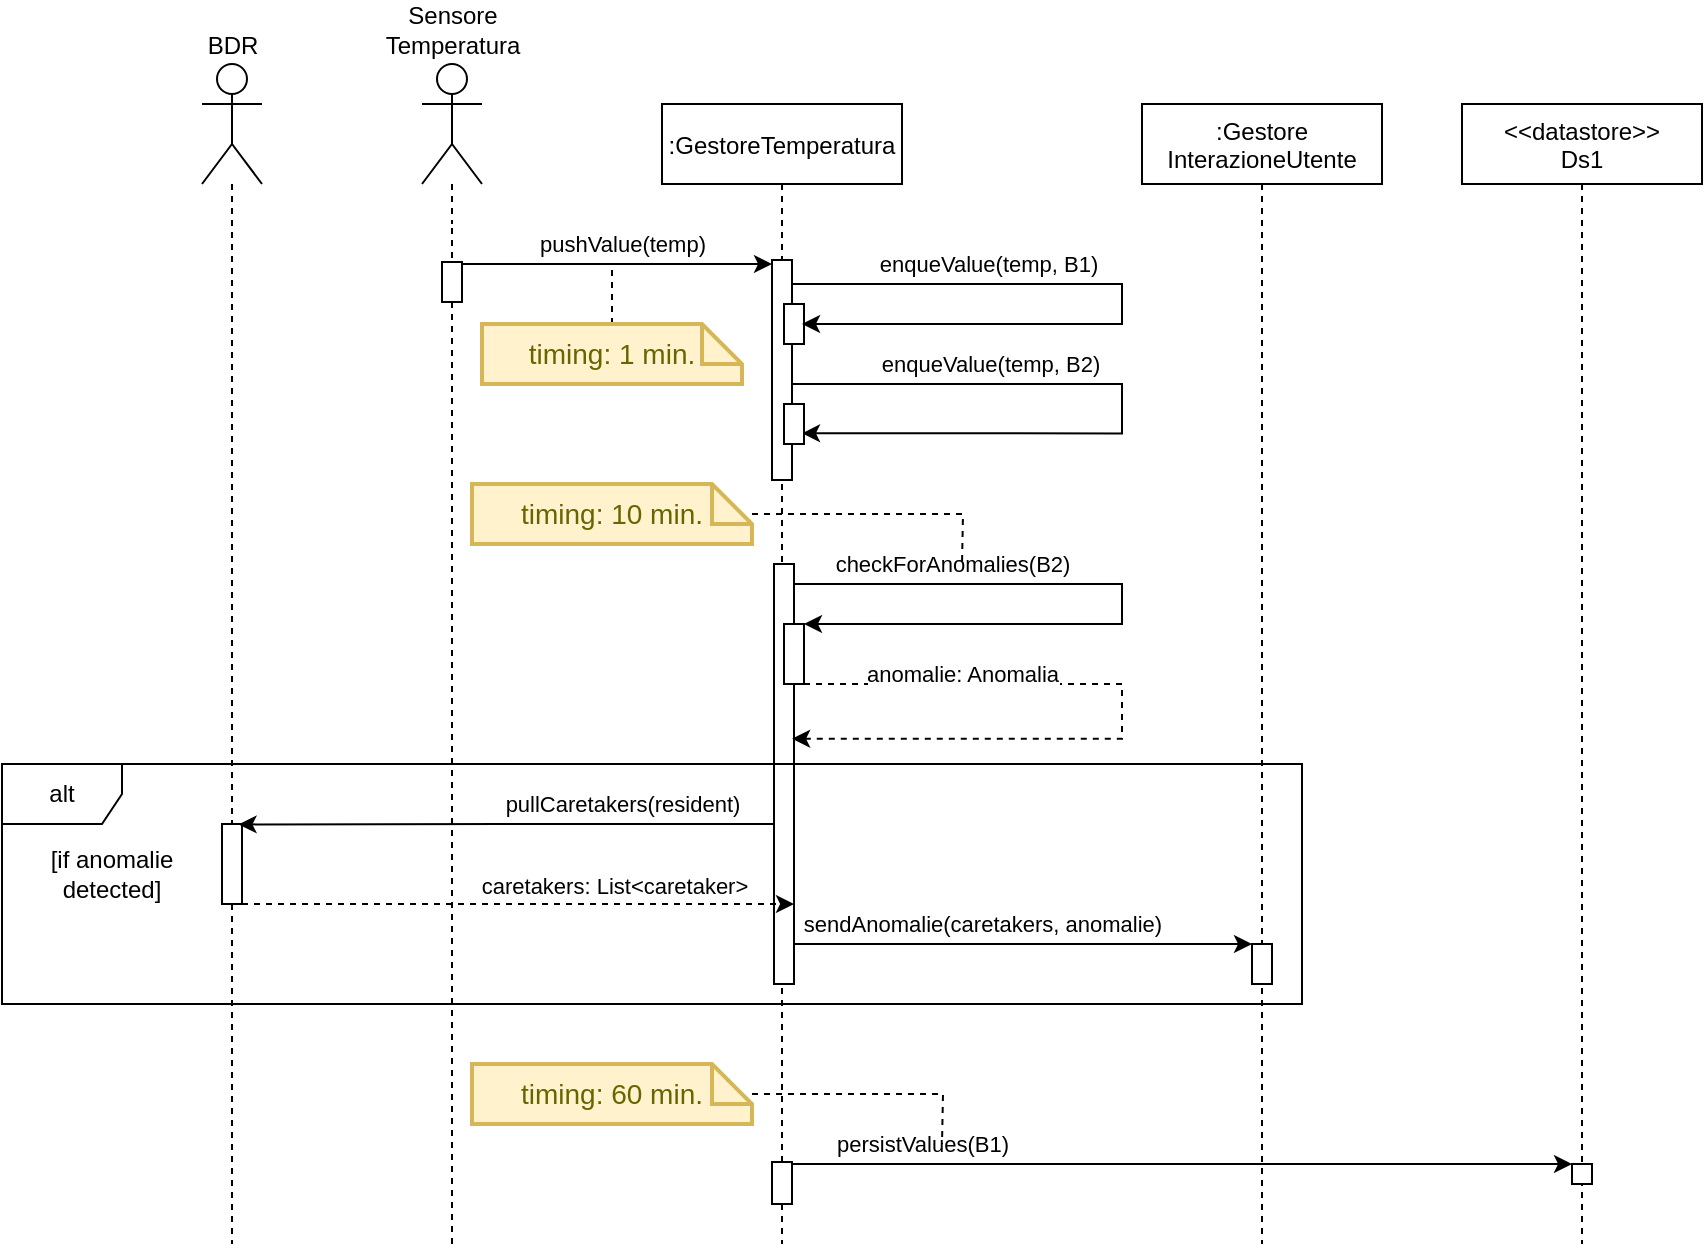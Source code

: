 <mxfile version="20.7.4" type="device" pages="8"><diagram id="kgpKYQtTHZ0yAKxKKP6v" name="Temperatura"><mxGraphModel dx="2284" dy="836" grid="1" gridSize="10" guides="1" tooltips="1" connect="1" arrows="1" fold="1" page="1" pageScale="1" pageWidth="850" pageHeight="1100" math="0" shadow="0"><root><mxCell id="0"/><mxCell id="1" parent="0"/><mxCell id="3nuBFxr9cyL0pnOWT2aG-1" value=":GestoreTemperatura" style="shape=umlLifeline;perimeter=lifelinePerimeter;container=1;collapsible=0;recursiveResize=0;rounded=0;shadow=0;strokeWidth=1;" parent="1" vertex="1"><mxGeometry x="240" y="80" width="120" height="570" as="geometry"/></mxCell><mxCell id="YevkTBkantPW1AnLJvYj-123" style="edgeStyle=orthogonalEdgeStyle;rounded=0;orthogonalLoop=1;jettySize=auto;html=1;entryX=0.9;entryY=0.733;entryDx=0;entryDy=0;entryPerimeter=0;startArrow=none;startFill=0;endArrow=classic;endFill=1;" parent="3nuBFxr9cyL0pnOWT2aG-1" source="3nuBFxr9cyL0pnOWT2aG-4" target="YevkTBkantPW1AnLJvYj-122" edge="1"><mxGeometry relative="1" as="geometry"><Array as="points"><mxPoint x="230" y="140"/><mxPoint x="230" y="165"/></Array></mxGeometry></mxCell><mxCell id="YevkTBkantPW1AnLJvYj-124" value="enqueValue(temp, B2)" style="edgeLabel;html=1;align=center;verticalAlign=middle;resizable=0;points=[];" parent="YevkTBkantPW1AnLJvYj-123" vertex="1" connectable="0"><mxGeometry x="-0.338" relative="1" as="geometry"><mxPoint x="-17" y="-10" as="offset"/></mxGeometry></mxCell><mxCell id="3nuBFxr9cyL0pnOWT2aG-4" value="" style="points=[];perimeter=orthogonalPerimeter;rounded=0;shadow=0;strokeWidth=1;" parent="3nuBFxr9cyL0pnOWT2aG-1" vertex="1"><mxGeometry x="55" y="78" width="10" height="110" as="geometry"/></mxCell><mxCell id="YevkTBkantPW1AnLJvYj-60" value="" style="points=[];perimeter=orthogonalPerimeter;rounded=0;shadow=0;strokeWidth=1;" parent="3nuBFxr9cyL0pnOWT2aG-1" vertex="1"><mxGeometry x="56" y="230" width="10" height="210" as="geometry"/></mxCell><mxCell id="YevkTBkantPW1AnLJvYj-138" style="edgeStyle=orthogonalEdgeStyle;rounded=0;orthogonalLoop=1;jettySize=auto;html=1;entryX=0.905;entryY=0.416;entryDx=0;entryDy=0;entryPerimeter=0;dashed=1;startArrow=none;startFill=0;endArrow=classic;endFill=1;" parent="3nuBFxr9cyL0pnOWT2aG-1" source="YevkTBkantPW1AnLJvYj-61" target="YevkTBkantPW1AnLJvYj-60" edge="1"><mxGeometry relative="1" as="geometry"><Array as="points"><mxPoint x="230" y="290"/><mxPoint x="230" y="317"/></Array></mxGeometry></mxCell><mxCell id="YevkTBkantPW1AnLJvYj-139" value="anomalie: Anomalia" style="edgeLabel;html=1;align=center;verticalAlign=middle;resizable=0;points=[];" parent="YevkTBkantPW1AnLJvYj-138" vertex="1" connectable="0"><mxGeometry x="-0.324" y="2" relative="1" as="geometry"><mxPoint x="-40" y="-3" as="offset"/></mxGeometry></mxCell><mxCell id="YevkTBkantPW1AnLJvYj-61" value="" style="points=[];perimeter=orthogonalPerimeter;rounded=0;shadow=0;strokeWidth=1;" parent="3nuBFxr9cyL0pnOWT2aG-1" vertex="1"><mxGeometry x="61" y="260" width="10" height="30" as="geometry"/></mxCell><mxCell id="YevkTBkantPW1AnLJvYj-62" style="edgeStyle=orthogonalEdgeStyle;rounded=0;orthogonalLoop=1;jettySize=auto;html=1;endArrow=classic;endFill=1;" parent="3nuBFxr9cyL0pnOWT2aG-1" source="YevkTBkantPW1AnLJvYj-60" target="YevkTBkantPW1AnLJvYj-61" edge="1"><mxGeometry relative="1" as="geometry"><mxPoint x="-150" y="200" as="targetPoint"/><Array as="points"><mxPoint x="230" y="240"/><mxPoint x="230" y="260"/></Array></mxGeometry></mxCell><mxCell id="YevkTBkantPW1AnLJvYj-63" value="checkForAnomalies(B2)" style="edgeLabel;html=1;align=center;verticalAlign=middle;resizable=0;points=[];" parent="YevkTBkantPW1AnLJvYj-62" vertex="1" connectable="0"><mxGeometry x="-0.383" y="2" relative="1" as="geometry"><mxPoint x="-27" y="-8" as="offset"/></mxGeometry></mxCell><mxCell id="YevkTBkantPW1AnLJvYj-119" value="" style="points=[];perimeter=orthogonalPerimeter;rounded=0;shadow=0;strokeWidth=1;" parent="3nuBFxr9cyL0pnOWT2aG-1" vertex="1"><mxGeometry x="61" y="100" width="10" height="20" as="geometry"/></mxCell><mxCell id="YevkTBkantPW1AnLJvYj-120" style="edgeStyle=orthogonalEdgeStyle;rounded=0;orthogonalLoop=1;jettySize=auto;html=1;startArrow=none;startFill=0;endArrow=classic;endFill=1;" parent="3nuBFxr9cyL0pnOWT2aG-1" source="3nuBFxr9cyL0pnOWT2aG-4" edge="1"><mxGeometry relative="1" as="geometry"><mxPoint x="70" y="110" as="targetPoint"/><Array as="points"><mxPoint x="230" y="90"/><mxPoint x="230" y="110"/></Array></mxGeometry></mxCell><mxCell id="YevkTBkantPW1AnLJvYj-121" value="enqueValue(temp, B1)" style="edgeLabel;html=1;align=center;verticalAlign=middle;resizable=0;points=[];" parent="YevkTBkantPW1AnLJvYj-120" vertex="1" connectable="0"><mxGeometry x="-0.342" y="-2" relative="1" as="geometry"><mxPoint x="-16" y="-12" as="offset"/></mxGeometry></mxCell><mxCell id="YevkTBkantPW1AnLJvYj-122" value="" style="points=[];perimeter=orthogonalPerimeter;rounded=0;shadow=0;strokeWidth=1;" parent="3nuBFxr9cyL0pnOWT2aG-1" vertex="1"><mxGeometry x="61" y="150" width="10" height="20" as="geometry"/></mxCell><mxCell id="YevkTBkantPW1AnLJvYj-127" value="" style="points=[];perimeter=orthogonalPerimeter;rounded=0;shadow=0;strokeWidth=1;" parent="3nuBFxr9cyL0pnOWT2aG-1" vertex="1"><mxGeometry x="55" y="529" width="10" height="21" as="geometry"/></mxCell><mxCell id="YevkTBkantPW1AnLJvYj-6" style="edgeStyle=orthogonalEdgeStyle;rounded=0;orthogonalLoop=1;jettySize=auto;html=1;dashed=1;endArrow=none;endFill=0;startArrow=none;" parent="1" source="YevkTBkantPW1AnLJvYj-4" edge="1"><mxGeometry relative="1" as="geometry"><mxPoint x="135" y="650" as="targetPoint"/><Array as="points"><mxPoint x="135" y="640"/></Array></mxGeometry></mxCell><mxCell id="YevkTBkantPW1AnLJvYj-1" value="Sensore&lt;br&gt;Temperatura" style="shape=umlActor;verticalLabelPosition=top;verticalAlign=bottom;html=1;outlineConnect=0;labelPosition=center;align=center;" parent="1" vertex="1"><mxGeometry x="120" y="60" width="30" height="60" as="geometry"/></mxCell><mxCell id="YevkTBkantPW1AnLJvYj-8" style="edgeStyle=orthogonalEdgeStyle;rounded=0;orthogonalLoop=1;jettySize=auto;html=1;endArrow=classic;endFill=1;" parent="1" source="YevkTBkantPW1AnLJvYj-4" target="3nuBFxr9cyL0pnOWT2aG-4" edge="1"><mxGeometry relative="1" as="geometry"><Array as="points"><mxPoint x="260" y="160"/><mxPoint x="260" y="160"/></Array></mxGeometry></mxCell><mxCell id="YevkTBkantPW1AnLJvYj-9" value="pushValue(temp)" style="edgeLabel;html=1;align=center;verticalAlign=middle;resizable=0;points=[];" parent="YevkTBkantPW1AnLJvYj-8" vertex="1" connectable="0"><mxGeometry x="0.161" y="-1" relative="1" as="geometry"><mxPoint x="-10" y="-11" as="offset"/></mxGeometry></mxCell><mxCell id="YevkTBkantPW1AnLJvYj-4" value="" style="points=[];perimeter=orthogonalPerimeter;rounded=0;shadow=0;strokeWidth=1;" parent="1" vertex="1"><mxGeometry x="130" y="159" width="10" height="20" as="geometry"/></mxCell><mxCell id="YevkTBkantPW1AnLJvYj-7" value="" style="edgeStyle=orthogonalEdgeStyle;rounded=0;orthogonalLoop=1;jettySize=auto;html=1;dashed=1;endArrow=none;endFill=0;" parent="1" source="YevkTBkantPW1AnLJvYj-1" target="YevkTBkantPW1AnLJvYj-4" edge="1"><mxGeometry relative="1" as="geometry"><mxPoint x="135" y="400" as="targetPoint"/><mxPoint x="135" y="120" as="sourcePoint"/></mxGeometry></mxCell><mxCell id="YevkTBkantPW1AnLJvYj-20" style="edgeStyle=orthogonalEdgeStyle;rounded=0;orthogonalLoop=1;jettySize=auto;html=1;endArrow=none;endFill=0;dashed=1;" parent="1" source="YevkTBkantPW1AnLJvYj-14" edge="1"><mxGeometry relative="1" as="geometry"><mxPoint x="215" y="160" as="targetPoint"/></mxGeometry></mxCell><mxCell id="YevkTBkantPW1AnLJvYj-14" value="timing: 1 min." style="shape=note;strokeWidth=2;fontSize=14;size=20;whiteSpace=wrap;html=1;fillColor=#fff2cc;strokeColor=#d6b656;fontColor=#666600;" parent="1" vertex="1"><mxGeometry x="150" y="190" width="130" height="30" as="geometry"/></mxCell><mxCell id="YevkTBkantPW1AnLJvYj-43" value="&lt;&lt;datastore&gt;&gt;&#10;Ds1" style="shape=umlLifeline;perimeter=lifelinePerimeter;container=1;collapsible=0;recursiveResize=0;rounded=0;shadow=0;strokeWidth=1;" parent="1" vertex="1"><mxGeometry x="640" y="80" width="120" height="570" as="geometry"/></mxCell><mxCell id="YevkTBkantPW1AnLJvYj-128" value="" style="points=[];perimeter=orthogonalPerimeter;rounded=0;shadow=0;strokeWidth=1;" parent="YevkTBkantPW1AnLJvYj-43" vertex="1"><mxGeometry x="55" y="530" width="10" height="10" as="geometry"/></mxCell><mxCell id="YevkTBkantPW1AnLJvYj-75" value=":Gestore&#10;InterazioneUtente" style="shape=umlLifeline;perimeter=lifelinePerimeter;container=1;collapsible=0;recursiveResize=0;rounded=0;shadow=0;strokeWidth=1;" parent="1" vertex="1"><mxGeometry x="480" y="80" width="120" height="570" as="geometry"/></mxCell><mxCell id="YevkTBkantPW1AnLJvYj-78" value="" style="points=[];perimeter=orthogonalPerimeter;rounded=0;shadow=0;strokeWidth=1;" parent="YevkTBkantPW1AnLJvYj-75" vertex="1"><mxGeometry x="55" y="420" width="10" height="20" as="geometry"/></mxCell><mxCell id="YevkTBkantPW1AnLJvYj-106" style="edgeStyle=orthogonalEdgeStyle;rounded=0;orthogonalLoop=1;jettySize=auto;html=1;dashed=1;endArrow=none;endFill=0;startArrow=none;" parent="1" source="YevkTBkantPW1AnLJvYj-107" edge="1"><mxGeometry relative="1" as="geometry"><mxPoint x="25" y="650" as="targetPoint"/></mxGeometry></mxCell><mxCell id="YevkTBkantPW1AnLJvYj-105" value="BDR" style="shape=umlActor;verticalLabelPosition=top;verticalAlign=bottom;html=1;outlineConnect=0;labelPosition=center;align=center;" parent="1" vertex="1"><mxGeometry x="10" y="60" width="30" height="60" as="geometry"/></mxCell><mxCell id="YevkTBkantPW1AnLJvYj-143" style="edgeStyle=orthogonalEdgeStyle;rounded=0;orthogonalLoop=1;jettySize=auto;html=1;startArrow=none;startFill=0;endArrow=classic;endFill=1;dashed=1;" parent="1" source="YevkTBkantPW1AnLJvYj-107" edge="1"><mxGeometry relative="1" as="geometry"><mxPoint x="306" y="480" as="targetPoint"/><Array as="points"><mxPoint x="306" y="480"/></Array></mxGeometry></mxCell><mxCell id="YevkTBkantPW1AnLJvYj-144" value="caretakers: List&amp;lt;caretaker&amp;gt;" style="edgeLabel;html=1;align=center;verticalAlign=middle;resizable=0;points=[];" parent="YevkTBkantPW1AnLJvYj-143" vertex="1" connectable="0"><mxGeometry x="0.315" relative="1" as="geometry"><mxPoint x="4" y="-9" as="offset"/></mxGeometry></mxCell><mxCell id="YevkTBkantPW1AnLJvYj-107" value="" style="points=[];perimeter=orthogonalPerimeter;rounded=0;shadow=0;strokeWidth=1;" parent="1" vertex="1"><mxGeometry x="20" y="440" width="10" height="40" as="geometry"/></mxCell><mxCell id="YevkTBkantPW1AnLJvYj-108" value="" style="edgeStyle=orthogonalEdgeStyle;rounded=0;orthogonalLoop=1;jettySize=auto;html=1;dashed=1;endArrow=none;endFill=0;" parent="1" source="YevkTBkantPW1AnLJvYj-105" target="YevkTBkantPW1AnLJvYj-107" edge="1"><mxGeometry relative="1" as="geometry"><mxPoint x="25" y="800.833" as="targetPoint"/><mxPoint x="25" y="120" as="sourcePoint"/></mxGeometry></mxCell><mxCell id="YevkTBkantPW1AnLJvYj-104" value="[if anomalie detected]" style="text;html=1;strokeColor=none;fillColor=none;align=center;verticalAlign=middle;whiteSpace=wrap;rounded=0;" parent="1" vertex="1"><mxGeometry x="-80" y="450" width="90" height="30" as="geometry"/></mxCell><mxCell id="YevkTBkantPW1AnLJvYj-118" value="alt" style="shape=umlFrame;whiteSpace=wrap;html=1;" parent="1" vertex="1"><mxGeometry x="-90" y="410" width="650" height="120" as="geometry"/></mxCell><mxCell id="YevkTBkantPW1AnLJvYj-126" style="edgeStyle=orthogonalEdgeStyle;rounded=0;orthogonalLoop=1;jettySize=auto;html=1;startArrow=none;startFill=0;endArrow=none;endFill=0;dashed=1;" parent="1" source="YevkTBkantPW1AnLJvYj-125" edge="1"><mxGeometry relative="1" as="geometry"><mxPoint x="390" y="310.0" as="targetPoint"/></mxGeometry></mxCell><mxCell id="YevkTBkantPW1AnLJvYj-125" value="timing: 10 min." style="shape=note;strokeWidth=2;fontSize=14;size=20;whiteSpace=wrap;html=1;fillColor=#fff2cc;strokeColor=#d6b656;fontColor=#666600;" parent="1" vertex="1"><mxGeometry x="145" y="270" width="140" height="30" as="geometry"/></mxCell><mxCell id="YevkTBkantPW1AnLJvYj-134" style="edgeStyle=orthogonalEdgeStyle;rounded=0;orthogonalLoop=1;jettySize=auto;html=1;startArrow=none;startFill=0;endArrow=classic;endFill=1;" parent="1" source="YevkTBkantPW1AnLJvYj-127" edge="1"><mxGeometry relative="1" as="geometry"><mxPoint x="695" y="610" as="targetPoint"/><Array as="points"><mxPoint x="695" y="610"/></Array></mxGeometry></mxCell><mxCell id="YevkTBkantPW1AnLJvYj-135" value="persistValues(B1)" style="edgeLabel;html=1;align=center;verticalAlign=middle;resizable=0;points=[];" parent="YevkTBkantPW1AnLJvYj-134" vertex="1" connectable="0"><mxGeometry x="-0.297" y="-2" relative="1" as="geometry"><mxPoint x="-72" y="-12" as="offset"/></mxGeometry></mxCell><mxCell id="YevkTBkantPW1AnLJvYj-137" style="edgeStyle=orthogonalEdgeStyle;rounded=0;orthogonalLoop=1;jettySize=auto;html=1;startArrow=none;startFill=0;endArrow=none;endFill=0;dashed=1;" parent="1" source="YevkTBkantPW1AnLJvYj-136" edge="1"><mxGeometry relative="1" as="geometry"><mxPoint x="380" y="600" as="targetPoint"/></mxGeometry></mxCell><mxCell id="YevkTBkantPW1AnLJvYj-136" value="timing: 60 min." style="shape=note;strokeWidth=2;fontSize=14;size=20;whiteSpace=wrap;html=1;fillColor=#fff2cc;strokeColor=#d6b656;fontColor=#666600;" parent="1" vertex="1"><mxGeometry x="145" y="560" width="140" height="30" as="geometry"/></mxCell><mxCell id="YevkTBkantPW1AnLJvYj-140" style="edgeStyle=orthogonalEdgeStyle;rounded=0;orthogonalLoop=1;jettySize=auto;html=1;entryX=0.829;entryY=0.005;entryDx=0;entryDy=0;entryPerimeter=0;startArrow=none;startFill=0;endArrow=classic;endFill=1;" parent="1" source="YevkTBkantPW1AnLJvYj-60" target="YevkTBkantPW1AnLJvYj-107" edge="1"><mxGeometry relative="1" as="geometry"><Array as="points"><mxPoint x="160" y="440"/><mxPoint x="160" y="440"/></Array></mxGeometry></mxCell><mxCell id="YevkTBkantPW1AnLJvYj-141" value="pullCaretakers(resident)" style="edgeLabel;html=1;align=center;verticalAlign=middle;resizable=0;points=[];" parent="YevkTBkantPW1AnLJvYj-140" vertex="1" connectable="0"><mxGeometry x="-0.288" y="4" relative="1" as="geometry"><mxPoint x="19" y="-14" as="offset"/></mxGeometry></mxCell><mxCell id="YevkTBkantPW1AnLJvYj-145" style="edgeStyle=orthogonalEdgeStyle;rounded=0;orthogonalLoop=1;jettySize=auto;html=1;startArrow=none;startFill=0;endArrow=classic;endFill=1;" parent="1" source="YevkTBkantPW1AnLJvYj-60" target="YevkTBkantPW1AnLJvYj-78" edge="1"><mxGeometry relative="1" as="geometry"><Array as="points"><mxPoint x="440" y="500"/><mxPoint x="440" y="500"/></Array></mxGeometry></mxCell><mxCell id="YevkTBkantPW1AnLJvYj-146" value="sendAnomalie(caretakers, anomalie)" style="edgeLabel;html=1;align=center;verticalAlign=middle;resizable=0;points=[];" parent="YevkTBkantPW1AnLJvYj-145" vertex="1" connectable="0"><mxGeometry x="-0.256" y="1" relative="1" as="geometry"><mxPoint x="9" y="-9" as="offset"/></mxGeometry></mxCell></root></mxGraphModel></diagram><diagram id="3sxNgQ_MsldBpuiTuOtI" name="Accelerazione"><mxGraphModel dx="1434" dy="836" grid="1" gridSize="10" guides="1" tooltips="1" connect="1" arrows="1" fold="1" page="1" pageScale="1" pageWidth="850" pageHeight="1100" math="0" shadow="0"><root><mxCell id="0"/><mxCell id="1" parent="0"/><mxCell id="PR_13U1Lg6tkXN6W4UqR-1" value=":Gestore&#10;Accelerazione" style="shape=umlLifeline;perimeter=lifelinePerimeter;container=1;collapsible=0;recursiveResize=0;rounded=0;shadow=0;strokeWidth=1;" parent="1" vertex="1"><mxGeometry x="330" y="60" width="120" height="570" as="geometry"/></mxCell><mxCell id="PR_13U1Lg6tkXN6W4UqR-2" style="edgeStyle=orthogonalEdgeStyle;rounded=0;orthogonalLoop=1;jettySize=auto;html=1;entryX=0.9;entryY=0.733;entryDx=0;entryDy=0;entryPerimeter=0;startArrow=none;startFill=0;endArrow=classic;endFill=1;" parent="PR_13U1Lg6tkXN6W4UqR-1" source="PR_13U1Lg6tkXN6W4UqR-4" target="PR_13U1Lg6tkXN6W4UqR-14" edge="1"><mxGeometry relative="1" as="geometry"><Array as="points"><mxPoint x="230" y="140"/><mxPoint x="230" y="165"/></Array></mxGeometry></mxCell><mxCell id="PR_13U1Lg6tkXN6W4UqR-3" value="enqueValue(acc, B4)" style="edgeLabel;html=1;align=center;verticalAlign=middle;resizable=0;points=[];" parent="PR_13U1Lg6tkXN6W4UqR-2" vertex="1" connectable="0"><mxGeometry x="-0.338" relative="1" as="geometry"><mxPoint x="-17" y="-10" as="offset"/></mxGeometry></mxCell><mxCell id="PR_13U1Lg6tkXN6W4UqR-4" value="" style="points=[];perimeter=orthogonalPerimeter;rounded=0;shadow=0;strokeWidth=1;" parent="PR_13U1Lg6tkXN6W4UqR-1" vertex="1"><mxGeometry x="55" y="70" width="10" height="110" as="geometry"/></mxCell><mxCell id="PR_13U1Lg6tkXN6W4UqR-5" value="" style="points=[];perimeter=orthogonalPerimeter;rounded=0;shadow=0;strokeWidth=1;" parent="PR_13U1Lg6tkXN6W4UqR-1" vertex="1"><mxGeometry x="56" y="230" width="10" height="210" as="geometry"/></mxCell><mxCell id="PR_13U1Lg6tkXN6W4UqR-6" style="edgeStyle=orthogonalEdgeStyle;rounded=0;orthogonalLoop=1;jettySize=auto;html=1;entryX=0.905;entryY=0.416;entryDx=0;entryDy=0;entryPerimeter=0;dashed=1;startArrow=none;startFill=0;endArrow=classic;endFill=1;" parent="PR_13U1Lg6tkXN6W4UqR-1" source="PR_13U1Lg6tkXN6W4UqR-8" target="PR_13U1Lg6tkXN6W4UqR-5" edge="1"><mxGeometry relative="1" as="geometry"><Array as="points"><mxPoint x="230" y="290"/><mxPoint x="230" y="317"/></Array></mxGeometry></mxCell><mxCell id="PR_13U1Lg6tkXN6W4UqR-7" value="anomalie: Anomalia" style="edgeLabel;html=1;align=center;verticalAlign=middle;resizable=0;points=[];" parent="PR_13U1Lg6tkXN6W4UqR-6" vertex="1" connectable="0"><mxGeometry x="-0.324" y="2" relative="1" as="geometry"><mxPoint x="-40" y="-3" as="offset"/></mxGeometry></mxCell><mxCell id="PR_13U1Lg6tkXN6W4UqR-8" value="" style="points=[];perimeter=orthogonalPerimeter;rounded=0;shadow=0;strokeWidth=1;" parent="PR_13U1Lg6tkXN6W4UqR-1" vertex="1"><mxGeometry x="61" y="260" width="10" height="30" as="geometry"/></mxCell><mxCell id="PR_13U1Lg6tkXN6W4UqR-9" style="edgeStyle=orthogonalEdgeStyle;rounded=0;orthogonalLoop=1;jettySize=auto;html=1;endArrow=classic;endFill=1;" parent="PR_13U1Lg6tkXN6W4UqR-1" source="PR_13U1Lg6tkXN6W4UqR-5" target="PR_13U1Lg6tkXN6W4UqR-8" edge="1"><mxGeometry relative="1" as="geometry"><mxPoint x="-150" y="200" as="targetPoint"/><Array as="points"><mxPoint x="230" y="240"/><mxPoint x="230" y="260"/></Array></mxGeometry></mxCell><mxCell id="PR_13U1Lg6tkXN6W4UqR-10" value="checkForAnomalies(B4)" style="edgeLabel;html=1;align=center;verticalAlign=middle;resizable=0;points=[];" parent="PR_13U1Lg6tkXN6W4UqR-9" vertex="1" connectable="0"><mxGeometry x="-0.383" y="2" relative="1" as="geometry"><mxPoint x="-27" y="-8" as="offset"/></mxGeometry></mxCell><mxCell id="PR_13U1Lg6tkXN6W4UqR-11" value="" style="points=[];perimeter=orthogonalPerimeter;rounded=0;shadow=0;strokeWidth=1;" parent="PR_13U1Lg6tkXN6W4UqR-1" vertex="1"><mxGeometry x="61" y="100" width="10" height="20" as="geometry"/></mxCell><mxCell id="PR_13U1Lg6tkXN6W4UqR-12" style="edgeStyle=orthogonalEdgeStyle;rounded=0;orthogonalLoop=1;jettySize=auto;html=1;startArrow=none;startFill=0;endArrow=classic;endFill=1;" parent="PR_13U1Lg6tkXN6W4UqR-1" source="PR_13U1Lg6tkXN6W4UqR-4" edge="1"><mxGeometry relative="1" as="geometry"><mxPoint x="70" y="110" as="targetPoint"/><Array as="points"><mxPoint x="230" y="90"/><mxPoint x="230" y="110"/></Array></mxGeometry></mxCell><mxCell id="PR_13U1Lg6tkXN6W4UqR-13" value="enqueValue(acc, B3)" style="edgeLabel;html=1;align=center;verticalAlign=middle;resizable=0;points=[];" parent="PR_13U1Lg6tkXN6W4UqR-12" vertex="1" connectable="0"><mxGeometry x="-0.342" y="-2" relative="1" as="geometry"><mxPoint x="-16" y="-12" as="offset"/></mxGeometry></mxCell><mxCell id="PR_13U1Lg6tkXN6W4UqR-14" value="" style="points=[];perimeter=orthogonalPerimeter;rounded=0;shadow=0;strokeWidth=1;" parent="PR_13U1Lg6tkXN6W4UqR-1" vertex="1"><mxGeometry x="61" y="150" width="10" height="20" as="geometry"/></mxCell><mxCell id="PR_13U1Lg6tkXN6W4UqR-15" value="" style="points=[];perimeter=orthogonalPerimeter;rounded=0;shadow=0;strokeWidth=1;" parent="PR_13U1Lg6tkXN6W4UqR-1" vertex="1"><mxGeometry x="55" y="520" width="10" height="40" as="geometry"/></mxCell><mxCell id="PR_13U1Lg6tkXN6W4UqR-16" style="edgeStyle=orthogonalEdgeStyle;rounded=0;orthogonalLoop=1;jettySize=auto;html=1;dashed=1;endArrow=none;endFill=0;startArrow=none;" parent="1" source="PR_13U1Lg6tkXN6W4UqR-20" edge="1"><mxGeometry relative="1" as="geometry"><mxPoint x="225" y="630" as="targetPoint"/><Array as="points"><mxPoint x="225" y="620"/></Array></mxGeometry></mxCell><mxCell id="PR_13U1Lg6tkXN6W4UqR-17" value="Sensore&lt;br&gt;Accelerazione" style="shape=umlActor;verticalLabelPosition=top;verticalAlign=bottom;html=1;outlineConnect=0;labelPosition=center;align=center;" parent="1" vertex="1"><mxGeometry x="210" y="40" width="30" height="60" as="geometry"/></mxCell><mxCell id="PR_13U1Lg6tkXN6W4UqR-18" style="edgeStyle=orthogonalEdgeStyle;rounded=0;orthogonalLoop=1;jettySize=auto;html=1;endArrow=classic;endFill=1;" parent="1" source="PR_13U1Lg6tkXN6W4UqR-20" target="PR_13U1Lg6tkXN6W4UqR-4" edge="1"><mxGeometry relative="1" as="geometry"><Array as="points"><mxPoint x="350" y="140"/><mxPoint x="350" y="140"/></Array></mxGeometry></mxCell><mxCell id="PR_13U1Lg6tkXN6W4UqR-19" value="pushValue(acc)" style="edgeLabel;html=1;align=center;verticalAlign=middle;resizable=0;points=[];" parent="PR_13U1Lg6tkXN6W4UqR-18" vertex="1" connectable="0"><mxGeometry x="0.161" y="-1" relative="1" as="geometry"><mxPoint x="-10" y="-11" as="offset"/></mxGeometry></mxCell><mxCell id="PR_13U1Lg6tkXN6W4UqR-20" value="" style="points=[];perimeter=orthogonalPerimeter;rounded=0;shadow=0;strokeWidth=1;" parent="1" vertex="1"><mxGeometry x="220" y="130" width="10" height="20" as="geometry"/></mxCell><mxCell id="PR_13U1Lg6tkXN6W4UqR-21" value="" style="edgeStyle=orthogonalEdgeStyle;rounded=0;orthogonalLoop=1;jettySize=auto;html=1;dashed=1;endArrow=none;endFill=0;" parent="1" source="PR_13U1Lg6tkXN6W4UqR-17" target="PR_13U1Lg6tkXN6W4UqR-20" edge="1"><mxGeometry relative="1" as="geometry"><mxPoint x="225" y="380" as="targetPoint"/><mxPoint x="225" y="100" as="sourcePoint"/></mxGeometry></mxCell><mxCell id="PR_13U1Lg6tkXN6W4UqR-22" style="edgeStyle=orthogonalEdgeStyle;rounded=0;orthogonalLoop=1;jettySize=auto;html=1;endArrow=none;endFill=0;dashed=1;" parent="1" source="PR_13U1Lg6tkXN6W4UqR-23" edge="1"><mxGeometry relative="1" as="geometry"><mxPoint x="305" y="140" as="targetPoint"/></mxGeometry></mxCell><mxCell id="PR_13U1Lg6tkXN6W4UqR-23" value="timing: 20&lt;br&gt;millisec." style="shape=note;strokeWidth=2;fontSize=14;size=20;whiteSpace=wrap;html=1;fillColor=#fff2cc;strokeColor=#d6b656;fontColor=#666600;" parent="1" vertex="1"><mxGeometry x="240" y="170" width="130" height="40" as="geometry"/></mxCell><mxCell id="PR_13U1Lg6tkXN6W4UqR-24" value="&lt;&lt;datastore&gt;&gt;&#10;Ds2" style="shape=umlLifeline;perimeter=lifelinePerimeter;container=1;collapsible=0;recursiveResize=0;rounded=0;shadow=0;strokeWidth=1;" parent="1" vertex="1"><mxGeometry x="730" y="60" width="120" height="570" as="geometry"/></mxCell><mxCell id="PR_13U1Lg6tkXN6W4UqR-25" value="" style="points=[];perimeter=orthogonalPerimeter;rounded=0;shadow=0;strokeWidth=1;" parent="PR_13U1Lg6tkXN6W4UqR-24" vertex="1"><mxGeometry x="55" y="530" width="10" height="20" as="geometry"/></mxCell><mxCell id="PR_13U1Lg6tkXN6W4UqR-26" value=":Gestore&#10;InterazioneUtente" style="shape=umlLifeline;perimeter=lifelinePerimeter;container=1;collapsible=0;recursiveResize=0;rounded=0;shadow=0;strokeWidth=1;" parent="1" vertex="1"><mxGeometry x="570" y="60" width="120" height="570" as="geometry"/></mxCell><mxCell id="PR_13U1Lg6tkXN6W4UqR-27" value="" style="points=[];perimeter=orthogonalPerimeter;rounded=0;shadow=0;strokeWidth=1;" parent="PR_13U1Lg6tkXN6W4UqR-26" vertex="1"><mxGeometry x="55" y="420" width="10" height="20" as="geometry"/></mxCell><mxCell id="PR_13U1Lg6tkXN6W4UqR-28" style="edgeStyle=orthogonalEdgeStyle;rounded=0;orthogonalLoop=1;jettySize=auto;html=1;dashed=1;endArrow=none;endFill=0;startArrow=none;" parent="1" source="PR_13U1Lg6tkXN6W4UqR-32" edge="1"><mxGeometry relative="1" as="geometry"><mxPoint x="115" y="630" as="targetPoint"/></mxGeometry></mxCell><mxCell id="PR_13U1Lg6tkXN6W4UqR-29" value="BDR" style="shape=umlActor;verticalLabelPosition=top;verticalAlign=bottom;html=1;outlineConnect=0;labelPosition=center;align=center;" parent="1" vertex="1"><mxGeometry x="100" y="40" width="30" height="60" as="geometry"/></mxCell><mxCell id="PR_13U1Lg6tkXN6W4UqR-30" style="edgeStyle=orthogonalEdgeStyle;rounded=0;orthogonalLoop=1;jettySize=auto;html=1;startArrow=none;startFill=0;endArrow=classic;endFill=1;dashed=1;" parent="1" source="PR_13U1Lg6tkXN6W4UqR-32" edge="1"><mxGeometry relative="1" as="geometry"><mxPoint x="396" y="460" as="targetPoint"/><Array as="points"><mxPoint x="396" y="460"/></Array></mxGeometry></mxCell><mxCell id="PR_13U1Lg6tkXN6W4UqR-31" value="caretakers: List&amp;lt;caretaker&amp;gt;" style="edgeLabel;html=1;align=center;verticalAlign=middle;resizable=0;points=[];" parent="PR_13U1Lg6tkXN6W4UqR-30" vertex="1" connectable="0"><mxGeometry x="0.315" relative="1" as="geometry"><mxPoint x="4" y="-9" as="offset"/></mxGeometry></mxCell><mxCell id="PR_13U1Lg6tkXN6W4UqR-32" value="" style="points=[];perimeter=orthogonalPerimeter;rounded=0;shadow=0;strokeWidth=1;" parent="1" vertex="1"><mxGeometry x="110" y="420" width="10" height="40" as="geometry"/></mxCell><mxCell id="PR_13U1Lg6tkXN6W4UqR-33" value="" style="edgeStyle=orthogonalEdgeStyle;rounded=0;orthogonalLoop=1;jettySize=auto;html=1;dashed=1;endArrow=none;endFill=0;" parent="1" source="PR_13U1Lg6tkXN6W4UqR-29" target="PR_13U1Lg6tkXN6W4UqR-32" edge="1"><mxGeometry relative="1" as="geometry"><mxPoint x="115" y="780.833" as="targetPoint"/><mxPoint x="115" y="100" as="sourcePoint"/></mxGeometry></mxCell><mxCell id="PR_13U1Lg6tkXN6W4UqR-34" value="[if anomalie detected]" style="text;html=1;strokeColor=none;fillColor=none;align=center;verticalAlign=middle;whiteSpace=wrap;rounded=0;" parent="1" vertex="1"><mxGeometry x="10" y="430" width="90" height="30" as="geometry"/></mxCell><mxCell id="PR_13U1Lg6tkXN6W4UqR-35" value="alt" style="shape=umlFrame;whiteSpace=wrap;html=1;" parent="1" vertex="1"><mxGeometry y="390" width="650" height="120" as="geometry"/></mxCell><mxCell id="PR_13U1Lg6tkXN6W4UqR-36" style="edgeStyle=orthogonalEdgeStyle;rounded=0;orthogonalLoop=1;jettySize=auto;html=1;startArrow=none;startFill=0;endArrow=none;endFill=0;dashed=1;" parent="1" source="PR_13U1Lg6tkXN6W4UqR-37" edge="1"><mxGeometry relative="1" as="geometry"><mxPoint x="480" y="290" as="targetPoint"/></mxGeometry></mxCell><mxCell id="PR_13U1Lg6tkXN6W4UqR-37" value="timing: 2 sec." style="shape=note;strokeWidth=2;fontSize=14;size=20;whiteSpace=wrap;html=1;fillColor=#fff2cc;strokeColor=#d6b656;fontColor=#666600;" parent="1" vertex="1"><mxGeometry x="235" y="250" width="140" height="30" as="geometry"/></mxCell><mxCell id="PR_13U1Lg6tkXN6W4UqR-38" style="edgeStyle=orthogonalEdgeStyle;rounded=0;orthogonalLoop=1;jettySize=auto;html=1;startArrow=none;startFill=0;endArrow=classic;endFill=1;" parent="1" source="PR_13U1Lg6tkXN6W4UqR-15" edge="1"><mxGeometry relative="1" as="geometry"><mxPoint x="785.0" y="590" as="targetPoint"/><Array as="points"><mxPoint x="785" y="590"/></Array></mxGeometry></mxCell><mxCell id="PR_13U1Lg6tkXN6W4UqR-39" value="persistValues(B3)" style="edgeLabel;html=1;align=center;verticalAlign=middle;resizable=0;points=[];" parent="PR_13U1Lg6tkXN6W4UqR-38" vertex="1" connectable="0"><mxGeometry x="-0.297" y="-2" relative="1" as="geometry"><mxPoint x="-72" y="-12" as="offset"/></mxGeometry></mxCell><mxCell id="PR_13U1Lg6tkXN6W4UqR-40" style="edgeStyle=orthogonalEdgeStyle;rounded=0;orthogonalLoop=1;jettySize=auto;html=1;startArrow=none;startFill=0;endArrow=none;endFill=0;dashed=1;" parent="1" source="PR_13U1Lg6tkXN6W4UqR-41" edge="1"><mxGeometry relative="1" as="geometry"><mxPoint x="470" y="580" as="targetPoint"/></mxGeometry></mxCell><mxCell id="PR_13U1Lg6tkXN6W4UqR-41" value="timing: 2 min." style="shape=note;strokeWidth=2;fontSize=14;size=20;whiteSpace=wrap;html=1;fillColor=#fff2cc;strokeColor=#d6b656;fontColor=#666600;" parent="1" vertex="1"><mxGeometry x="235" y="540" width="140" height="30" as="geometry"/></mxCell><mxCell id="PR_13U1Lg6tkXN6W4UqR-42" style="edgeStyle=orthogonalEdgeStyle;rounded=0;orthogonalLoop=1;jettySize=auto;html=1;entryX=0.829;entryY=0.005;entryDx=0;entryDy=0;entryPerimeter=0;startArrow=none;startFill=0;endArrow=classic;endFill=1;" parent="1" source="PR_13U1Lg6tkXN6W4UqR-5" target="PR_13U1Lg6tkXN6W4UqR-32" edge="1"><mxGeometry relative="1" as="geometry"><Array as="points"><mxPoint x="250" y="420"/><mxPoint x="250" y="420"/></Array></mxGeometry></mxCell><mxCell id="PR_13U1Lg6tkXN6W4UqR-43" value="pullCaretakers(resident)" style="edgeLabel;html=1;align=center;verticalAlign=middle;resizable=0;points=[];" parent="PR_13U1Lg6tkXN6W4UqR-42" vertex="1" connectable="0"><mxGeometry x="-0.288" y="4" relative="1" as="geometry"><mxPoint x="19" y="-14" as="offset"/></mxGeometry></mxCell><mxCell id="PR_13U1Lg6tkXN6W4UqR-44" style="edgeStyle=orthogonalEdgeStyle;rounded=0;orthogonalLoop=1;jettySize=auto;html=1;startArrow=none;startFill=0;endArrow=classic;endFill=1;" parent="1" source="PR_13U1Lg6tkXN6W4UqR-5" target="PR_13U1Lg6tkXN6W4UqR-27" edge="1"><mxGeometry relative="1" as="geometry"><Array as="points"><mxPoint x="530" y="480"/><mxPoint x="530" y="480"/></Array></mxGeometry></mxCell><mxCell id="PR_13U1Lg6tkXN6W4UqR-45" value="sendAnomalie(caretakers, anomalie)" style="edgeLabel;html=1;align=center;verticalAlign=middle;resizable=0;points=[];" parent="PR_13U1Lg6tkXN6W4UqR-44" vertex="1" connectable="0"><mxGeometry x="-0.256" y="1" relative="1" as="geometry"><mxPoint x="9" y="-9" as="offset"/></mxGeometry></mxCell></root></mxGraphModel></diagram><diagram id="jkVY9ZusvhmTz9m69C_a" name="Battiti"><mxGraphModel dx="1434" dy="836" grid="1" gridSize="10" guides="1" tooltips="1" connect="1" arrows="1" fold="1" page="1" pageScale="1" pageWidth="850" pageHeight="1100" math="0" shadow="0"><root><mxCell id="0"/><mxCell id="1" parent="0"/><mxCell id="mmTqQ0Sj1vZ2xq693fz9-1" value=":GestoreBattiti" style="shape=umlLifeline;perimeter=lifelinePerimeter;container=1;collapsible=0;recursiveResize=0;rounded=0;shadow=0;strokeWidth=1;" parent="1" vertex="1"><mxGeometry x="330" y="60" width="120" height="570" as="geometry"/></mxCell><mxCell id="mmTqQ0Sj1vZ2xq693fz9-2" style="edgeStyle=orthogonalEdgeStyle;rounded=0;orthogonalLoop=1;jettySize=auto;html=1;entryX=0.9;entryY=0.733;entryDx=0;entryDy=0;entryPerimeter=0;startArrow=none;startFill=0;endArrow=classic;endFill=1;" parent="mmTqQ0Sj1vZ2xq693fz9-1" source="mmTqQ0Sj1vZ2xq693fz9-4" target="mmTqQ0Sj1vZ2xq693fz9-14" edge="1"><mxGeometry relative="1" as="geometry"><Array as="points"><mxPoint x="230" y="140"/><mxPoint x="230" y="165"/></Array></mxGeometry></mxCell><mxCell id="mmTqQ0Sj1vZ2xq693fz9-3" value="enqueValue(bat, B6)" style="edgeLabel;html=1;align=center;verticalAlign=middle;resizable=0;points=[];" parent="mmTqQ0Sj1vZ2xq693fz9-2" vertex="1" connectable="0"><mxGeometry x="-0.338" relative="1" as="geometry"><mxPoint x="-17" y="-10" as="offset"/></mxGeometry></mxCell><mxCell id="mmTqQ0Sj1vZ2xq693fz9-4" value="" style="points=[];perimeter=orthogonalPerimeter;rounded=0;shadow=0;strokeWidth=1;" parent="mmTqQ0Sj1vZ2xq693fz9-1" vertex="1"><mxGeometry x="55" y="70" width="10" height="110" as="geometry"/></mxCell><mxCell id="mmTqQ0Sj1vZ2xq693fz9-5" value="" style="points=[];perimeter=orthogonalPerimeter;rounded=0;shadow=0;strokeWidth=1;" parent="mmTqQ0Sj1vZ2xq693fz9-1" vertex="1"><mxGeometry x="56" y="230" width="10" height="210" as="geometry"/></mxCell><mxCell id="mmTqQ0Sj1vZ2xq693fz9-6" style="edgeStyle=orthogonalEdgeStyle;rounded=0;orthogonalLoop=1;jettySize=auto;html=1;entryX=0.905;entryY=0.416;entryDx=0;entryDy=0;entryPerimeter=0;dashed=1;startArrow=none;startFill=0;endArrow=classic;endFill=1;" parent="mmTqQ0Sj1vZ2xq693fz9-1" source="mmTqQ0Sj1vZ2xq693fz9-8" target="mmTqQ0Sj1vZ2xq693fz9-5" edge="1"><mxGeometry relative="1" as="geometry"><Array as="points"><mxPoint x="230" y="290"/><mxPoint x="230" y="317"/></Array></mxGeometry></mxCell><mxCell id="mmTqQ0Sj1vZ2xq693fz9-7" value="anomalie: Anomalia" style="edgeLabel;html=1;align=center;verticalAlign=middle;resizable=0;points=[];" parent="mmTqQ0Sj1vZ2xq693fz9-6" vertex="1" connectable="0"><mxGeometry x="-0.324" y="2" relative="1" as="geometry"><mxPoint x="-40" y="-3" as="offset"/></mxGeometry></mxCell><mxCell id="mmTqQ0Sj1vZ2xq693fz9-8" value="" style="points=[];perimeter=orthogonalPerimeter;rounded=0;shadow=0;strokeWidth=1;" parent="mmTqQ0Sj1vZ2xq693fz9-1" vertex="1"><mxGeometry x="61" y="260" width="10" height="30" as="geometry"/></mxCell><mxCell id="mmTqQ0Sj1vZ2xq693fz9-9" style="edgeStyle=orthogonalEdgeStyle;rounded=0;orthogonalLoop=1;jettySize=auto;html=1;endArrow=classic;endFill=1;" parent="mmTqQ0Sj1vZ2xq693fz9-1" source="mmTqQ0Sj1vZ2xq693fz9-5" target="mmTqQ0Sj1vZ2xq693fz9-8" edge="1"><mxGeometry relative="1" as="geometry"><mxPoint x="-150" y="200" as="targetPoint"/><Array as="points"><mxPoint x="230" y="240"/><mxPoint x="230" y="260"/></Array></mxGeometry></mxCell><mxCell id="mmTqQ0Sj1vZ2xq693fz9-10" value="checkForAnomalies(B6)" style="edgeLabel;html=1;align=center;verticalAlign=middle;resizable=0;points=[];" parent="mmTqQ0Sj1vZ2xq693fz9-9" vertex="1" connectable="0"><mxGeometry x="-0.383" y="2" relative="1" as="geometry"><mxPoint x="-27" y="-8" as="offset"/></mxGeometry></mxCell><mxCell id="mmTqQ0Sj1vZ2xq693fz9-11" value="" style="points=[];perimeter=orthogonalPerimeter;rounded=0;shadow=0;strokeWidth=1;" parent="mmTqQ0Sj1vZ2xq693fz9-1" vertex="1"><mxGeometry x="61" y="100" width="10" height="20" as="geometry"/></mxCell><mxCell id="mmTqQ0Sj1vZ2xq693fz9-12" style="edgeStyle=orthogonalEdgeStyle;rounded=0;orthogonalLoop=1;jettySize=auto;html=1;startArrow=none;startFill=0;endArrow=classic;endFill=1;" parent="mmTqQ0Sj1vZ2xq693fz9-1" source="mmTqQ0Sj1vZ2xq693fz9-4" edge="1"><mxGeometry relative="1" as="geometry"><mxPoint x="70" y="110" as="targetPoint"/><Array as="points"><mxPoint x="230" y="90"/><mxPoint x="230" y="110"/></Array></mxGeometry></mxCell><mxCell id="mmTqQ0Sj1vZ2xq693fz9-13" value="enqueValue(bat, B5)" style="edgeLabel;html=1;align=center;verticalAlign=middle;resizable=0;points=[];" parent="mmTqQ0Sj1vZ2xq693fz9-12" vertex="1" connectable="0"><mxGeometry x="-0.342" y="-2" relative="1" as="geometry"><mxPoint x="-16" y="-12" as="offset"/></mxGeometry></mxCell><mxCell id="mmTqQ0Sj1vZ2xq693fz9-14" value="" style="points=[];perimeter=orthogonalPerimeter;rounded=0;shadow=0;strokeWidth=1;" parent="mmTqQ0Sj1vZ2xq693fz9-1" vertex="1"><mxGeometry x="61" y="150" width="10" height="20" as="geometry"/></mxCell><mxCell id="mmTqQ0Sj1vZ2xq693fz9-15" value="" style="points=[];perimeter=orthogonalPerimeter;rounded=0;shadow=0;strokeWidth=1;" parent="mmTqQ0Sj1vZ2xq693fz9-1" vertex="1"><mxGeometry x="55" y="520" width="10" height="40" as="geometry"/></mxCell><mxCell id="mmTqQ0Sj1vZ2xq693fz9-16" style="edgeStyle=orthogonalEdgeStyle;rounded=0;orthogonalLoop=1;jettySize=auto;html=1;dashed=1;endArrow=none;endFill=0;startArrow=none;" parent="1" source="mmTqQ0Sj1vZ2xq693fz9-20" edge="1"><mxGeometry relative="1" as="geometry"><mxPoint x="225" y="630" as="targetPoint"/><Array as="points"><mxPoint x="225" y="620"/></Array></mxGeometry></mxCell><mxCell id="mmTqQ0Sj1vZ2xq693fz9-17" value="Sensore&lt;br&gt;Battiti" style="shape=umlActor;verticalLabelPosition=top;verticalAlign=bottom;html=1;outlineConnect=0;labelPosition=center;align=center;" parent="1" vertex="1"><mxGeometry x="210" y="40" width="30" height="60" as="geometry"/></mxCell><mxCell id="mmTqQ0Sj1vZ2xq693fz9-18" style="edgeStyle=orthogonalEdgeStyle;rounded=0;orthogonalLoop=1;jettySize=auto;html=1;endArrow=classic;endFill=1;" parent="1" source="mmTqQ0Sj1vZ2xq693fz9-20" target="mmTqQ0Sj1vZ2xq693fz9-4" edge="1"><mxGeometry relative="1" as="geometry"><Array as="points"><mxPoint x="350" y="140"/><mxPoint x="350" y="140"/></Array></mxGeometry></mxCell><mxCell id="mmTqQ0Sj1vZ2xq693fz9-19" value="pushValue(bat)" style="edgeLabel;html=1;align=center;verticalAlign=middle;resizable=0;points=[];" parent="mmTqQ0Sj1vZ2xq693fz9-18" vertex="1" connectable="0"><mxGeometry x="0.161" y="-1" relative="1" as="geometry"><mxPoint x="-10" y="-11" as="offset"/></mxGeometry></mxCell><mxCell id="mmTqQ0Sj1vZ2xq693fz9-20" value="" style="points=[];perimeter=orthogonalPerimeter;rounded=0;shadow=0;strokeWidth=1;" parent="1" vertex="1"><mxGeometry x="220" y="130" width="10" height="20" as="geometry"/></mxCell><mxCell id="mmTqQ0Sj1vZ2xq693fz9-21" value="" style="edgeStyle=orthogonalEdgeStyle;rounded=0;orthogonalLoop=1;jettySize=auto;html=1;dashed=1;endArrow=none;endFill=0;" parent="1" source="mmTqQ0Sj1vZ2xq693fz9-17" target="mmTqQ0Sj1vZ2xq693fz9-20" edge="1"><mxGeometry relative="1" as="geometry"><mxPoint x="225" y="380" as="targetPoint"/><mxPoint x="225" y="100" as="sourcePoint"/></mxGeometry></mxCell><mxCell id="mmTqQ0Sj1vZ2xq693fz9-22" style="edgeStyle=orthogonalEdgeStyle;rounded=0;orthogonalLoop=1;jettySize=auto;html=1;endArrow=none;endFill=0;dashed=1;" parent="1" source="mmTqQ0Sj1vZ2xq693fz9-23" edge="1"><mxGeometry relative="1" as="geometry"><mxPoint x="305" y="140" as="targetPoint"/></mxGeometry></mxCell><mxCell id="mmTqQ0Sj1vZ2xq693fz9-23" value="timing: 100&lt;br&gt;millisec." style="shape=note;strokeWidth=2;fontSize=14;size=20;whiteSpace=wrap;html=1;fillColor=#fff2cc;strokeColor=#d6b656;fontColor=#666600;" parent="1" vertex="1"><mxGeometry x="240" y="170" width="130" height="40" as="geometry"/></mxCell><mxCell id="mmTqQ0Sj1vZ2xq693fz9-24" value="&lt;&lt;datastore&gt;&gt;&#10;Ds3" style="shape=umlLifeline;perimeter=lifelinePerimeter;container=1;collapsible=0;recursiveResize=0;rounded=0;shadow=0;strokeWidth=1;" parent="1" vertex="1"><mxGeometry x="730" y="60" width="120" height="570" as="geometry"/></mxCell><mxCell id="mmTqQ0Sj1vZ2xq693fz9-25" value="" style="points=[];perimeter=orthogonalPerimeter;rounded=0;shadow=0;strokeWidth=1;" parent="mmTqQ0Sj1vZ2xq693fz9-24" vertex="1"><mxGeometry x="55" y="530" width="10" height="20" as="geometry"/></mxCell><mxCell id="mmTqQ0Sj1vZ2xq693fz9-26" value=":Gestore&#10;InterazioneUtente" style="shape=umlLifeline;perimeter=lifelinePerimeter;container=1;collapsible=0;recursiveResize=0;rounded=0;shadow=0;strokeWidth=1;" parent="1" vertex="1"><mxGeometry x="570" y="60" width="120" height="570" as="geometry"/></mxCell><mxCell id="mmTqQ0Sj1vZ2xq693fz9-27" value="" style="points=[];perimeter=orthogonalPerimeter;rounded=0;shadow=0;strokeWidth=1;" parent="mmTqQ0Sj1vZ2xq693fz9-26" vertex="1"><mxGeometry x="55" y="420" width="10" height="20" as="geometry"/></mxCell><mxCell id="mmTqQ0Sj1vZ2xq693fz9-28" style="edgeStyle=orthogonalEdgeStyle;rounded=0;orthogonalLoop=1;jettySize=auto;html=1;dashed=1;endArrow=none;endFill=0;startArrow=none;" parent="1" source="mmTqQ0Sj1vZ2xq693fz9-32" edge="1"><mxGeometry relative="1" as="geometry"><mxPoint x="115" y="630" as="targetPoint"/></mxGeometry></mxCell><mxCell id="mmTqQ0Sj1vZ2xq693fz9-29" value="BDR" style="shape=umlActor;verticalLabelPosition=top;verticalAlign=bottom;html=1;outlineConnect=0;labelPosition=center;align=center;" parent="1" vertex="1"><mxGeometry x="100" y="40" width="30" height="60" as="geometry"/></mxCell><mxCell id="mmTqQ0Sj1vZ2xq693fz9-30" style="edgeStyle=orthogonalEdgeStyle;rounded=0;orthogonalLoop=1;jettySize=auto;html=1;startArrow=none;startFill=0;endArrow=classic;endFill=1;dashed=1;" parent="1" source="mmTqQ0Sj1vZ2xq693fz9-32" edge="1"><mxGeometry relative="1" as="geometry"><mxPoint x="396" y="460" as="targetPoint"/><Array as="points"><mxPoint x="396" y="460"/></Array></mxGeometry></mxCell><mxCell id="mmTqQ0Sj1vZ2xq693fz9-31" value="caretakers: List&amp;lt;caretaker&amp;gt;" style="edgeLabel;html=1;align=center;verticalAlign=middle;resizable=0;points=[];" parent="mmTqQ0Sj1vZ2xq693fz9-30" vertex="1" connectable="0"><mxGeometry x="0.315" relative="1" as="geometry"><mxPoint x="4" y="-9" as="offset"/></mxGeometry></mxCell><mxCell id="mmTqQ0Sj1vZ2xq693fz9-32" value="" style="points=[];perimeter=orthogonalPerimeter;rounded=0;shadow=0;strokeWidth=1;" parent="1" vertex="1"><mxGeometry x="110" y="420" width="10" height="40" as="geometry"/></mxCell><mxCell id="mmTqQ0Sj1vZ2xq693fz9-33" value="" style="edgeStyle=orthogonalEdgeStyle;rounded=0;orthogonalLoop=1;jettySize=auto;html=1;dashed=1;endArrow=none;endFill=0;" parent="1" source="mmTqQ0Sj1vZ2xq693fz9-29" target="mmTqQ0Sj1vZ2xq693fz9-32" edge="1"><mxGeometry relative="1" as="geometry"><mxPoint x="115" y="780.833" as="targetPoint"/><mxPoint x="115" y="100" as="sourcePoint"/></mxGeometry></mxCell><mxCell id="mmTqQ0Sj1vZ2xq693fz9-34" value="[if anomalie detected]" style="text;html=1;strokeColor=none;fillColor=none;align=center;verticalAlign=middle;whiteSpace=wrap;rounded=0;" parent="1" vertex="1"><mxGeometry x="10" y="430" width="90" height="30" as="geometry"/></mxCell><mxCell id="mmTqQ0Sj1vZ2xq693fz9-35" value="alt" style="shape=umlFrame;whiteSpace=wrap;html=1;" parent="1" vertex="1"><mxGeometry y="390" width="650" height="120" as="geometry"/></mxCell><mxCell id="mmTqQ0Sj1vZ2xq693fz9-36" style="edgeStyle=orthogonalEdgeStyle;rounded=0;orthogonalLoop=1;jettySize=auto;html=1;startArrow=none;startFill=0;endArrow=none;endFill=0;dashed=1;" parent="1" source="mmTqQ0Sj1vZ2xq693fz9-37" edge="1"><mxGeometry relative="1" as="geometry"><mxPoint x="480" y="290" as="targetPoint"/></mxGeometry></mxCell><mxCell id="mmTqQ0Sj1vZ2xq693fz9-37" value="timing: 2 min." style="shape=note;strokeWidth=2;fontSize=14;size=20;whiteSpace=wrap;html=1;fillColor=#fff2cc;strokeColor=#d6b656;fontColor=#666600;" parent="1" vertex="1"><mxGeometry x="235" y="250" width="140" height="30" as="geometry"/></mxCell><mxCell id="mmTqQ0Sj1vZ2xq693fz9-38" style="edgeStyle=orthogonalEdgeStyle;rounded=0;orthogonalLoop=1;jettySize=auto;html=1;startArrow=none;startFill=0;endArrow=classic;endFill=1;" parent="1" source="mmTqQ0Sj1vZ2xq693fz9-15" edge="1"><mxGeometry relative="1" as="geometry"><mxPoint x="785.0" y="590" as="targetPoint"/><Array as="points"><mxPoint x="785" y="590"/></Array></mxGeometry></mxCell><mxCell id="mmTqQ0Sj1vZ2xq693fz9-39" value="persistValues(B5)" style="edgeLabel;html=1;align=center;verticalAlign=middle;resizable=0;points=[];" parent="mmTqQ0Sj1vZ2xq693fz9-38" vertex="1" connectable="0"><mxGeometry x="-0.297" y="-2" relative="1" as="geometry"><mxPoint x="-72" y="-12" as="offset"/></mxGeometry></mxCell><mxCell id="mmTqQ0Sj1vZ2xq693fz9-40" style="edgeStyle=orthogonalEdgeStyle;rounded=0;orthogonalLoop=1;jettySize=auto;html=1;startArrow=none;startFill=0;endArrow=none;endFill=0;dashed=1;" parent="1" source="mmTqQ0Sj1vZ2xq693fz9-41" edge="1"><mxGeometry relative="1" as="geometry"><mxPoint x="470" y="580" as="targetPoint"/></mxGeometry></mxCell><mxCell id="mmTqQ0Sj1vZ2xq693fz9-41" value="timing: 5 min." style="shape=note;strokeWidth=2;fontSize=14;size=20;whiteSpace=wrap;html=1;fillColor=#fff2cc;strokeColor=#d6b656;fontColor=#666600;" parent="1" vertex="1"><mxGeometry x="235" y="540" width="140" height="30" as="geometry"/></mxCell><mxCell id="mmTqQ0Sj1vZ2xq693fz9-42" style="edgeStyle=orthogonalEdgeStyle;rounded=0;orthogonalLoop=1;jettySize=auto;html=1;entryX=0.829;entryY=0.005;entryDx=0;entryDy=0;entryPerimeter=0;startArrow=none;startFill=0;endArrow=classic;endFill=1;" parent="1" source="mmTqQ0Sj1vZ2xq693fz9-5" target="mmTqQ0Sj1vZ2xq693fz9-32" edge="1"><mxGeometry relative="1" as="geometry"><Array as="points"><mxPoint x="250" y="420"/><mxPoint x="250" y="420"/></Array></mxGeometry></mxCell><mxCell id="mmTqQ0Sj1vZ2xq693fz9-43" value="pullCaretakers(resident)" style="edgeLabel;html=1;align=center;verticalAlign=middle;resizable=0;points=[];" parent="mmTqQ0Sj1vZ2xq693fz9-42" vertex="1" connectable="0"><mxGeometry x="-0.288" y="4" relative="1" as="geometry"><mxPoint x="19" y="-14" as="offset"/></mxGeometry></mxCell><mxCell id="mmTqQ0Sj1vZ2xq693fz9-44" style="edgeStyle=orthogonalEdgeStyle;rounded=0;orthogonalLoop=1;jettySize=auto;html=1;startArrow=none;startFill=0;endArrow=classic;endFill=1;" parent="1" source="mmTqQ0Sj1vZ2xq693fz9-5" target="mmTqQ0Sj1vZ2xq693fz9-27" edge="1"><mxGeometry relative="1" as="geometry"><Array as="points"><mxPoint x="530" y="480"/><mxPoint x="530" y="480"/></Array></mxGeometry></mxCell><mxCell id="mmTqQ0Sj1vZ2xq693fz9-45" value="sendAnomalie(caretakers, anomalie)" style="edgeLabel;html=1;align=center;verticalAlign=middle;resizable=0;points=[];" parent="mmTqQ0Sj1vZ2xq693fz9-44" vertex="1" connectable="0"><mxGeometry x="-0.256" y="1" relative="1" as="geometry"><mxPoint x="9" y="-9" as="offset"/></mxGeometry></mxCell></root></mxGraphModel></diagram><diagram id="pzQwWoOzdjXU4q7Oqbo1" name="Ambiente"><mxGraphModel dx="2284" dy="836" grid="1" gridSize="10" guides="1" tooltips="1" connect="1" arrows="1" fold="1" page="1" pageScale="1" pageWidth="850" pageHeight="1100" math="0" shadow="0"><root><mxCell id="0"/><mxCell id="1" parent="0"/><mxCell id="OlzEB7hEBMeYzH6iHRwl-1" value=":GestoreAmbiente" style="shape=umlLifeline;perimeter=lifelinePerimeter;container=1;collapsible=0;recursiveResize=0;rounded=0;shadow=0;strokeWidth=1;" parent="1" vertex="1"><mxGeometry x="330" y="60" width="120" height="940" as="geometry"/></mxCell><mxCell id="OlzEB7hEBMeYzH6iHRwl-2" style="edgeStyle=orthogonalEdgeStyle;rounded=0;orthogonalLoop=1;jettySize=auto;html=1;startArrow=none;startFill=0;endArrow=classic;endFill=1;entryX=0.931;entryY=0.134;entryDx=0;entryDy=0;entryPerimeter=0;" parent="OlzEB7hEBMeYzH6iHRwl-1" source="OlzEB7hEBMeYzH6iHRwl-4" target="OlzEB7hEBMeYzH6iHRwl-14" edge="1"><mxGeometry relative="1" as="geometry"><Array as="points"><mxPoint x="230" y="140"/><mxPoint x="230" y="165"/></Array><mxPoint x="100" y="165" as="targetPoint"/></mxGeometry></mxCell><mxCell id="OlzEB7hEBMeYzH6iHRwl-3" value="enqueValue(pres, B8)" style="edgeLabel;html=1;align=center;verticalAlign=middle;resizable=0;points=[];" parent="OlzEB7hEBMeYzH6iHRwl-2" vertex="1" connectable="0"><mxGeometry x="-0.338" relative="1" as="geometry"><mxPoint x="-17" y="-10" as="offset"/></mxGeometry></mxCell><mxCell id="OlzEB7hEBMeYzH6iHRwl-4" value="" style="points=[];perimeter=orthogonalPerimeter;rounded=0;shadow=0;strokeWidth=1;" parent="OlzEB7hEBMeYzH6iHRwl-1" vertex="1"><mxGeometry x="55" y="80" width="10" height="110" as="geometry"/></mxCell><mxCell id="OlzEB7hEBMeYzH6iHRwl-5" value="" style="points=[];perimeter=orthogonalPerimeter;rounded=0;shadow=0;strokeWidth=1;" parent="OlzEB7hEBMeYzH6iHRwl-1" vertex="1"><mxGeometry x="56" y="479" width="10" height="210" as="geometry"/></mxCell><mxCell id="OlzEB7hEBMeYzH6iHRwl-6" style="edgeStyle=orthogonalEdgeStyle;rounded=0;orthogonalLoop=1;jettySize=auto;html=1;entryX=0.905;entryY=0.416;entryDx=0;entryDy=0;entryPerimeter=0;dashed=1;startArrow=none;startFill=0;endArrow=classic;endFill=1;" parent="OlzEB7hEBMeYzH6iHRwl-1" source="OlzEB7hEBMeYzH6iHRwl-8" target="OlzEB7hEBMeYzH6iHRwl-5" edge="1"><mxGeometry relative="1" as="geometry"><Array as="points"><mxPoint x="230" y="539"/><mxPoint x="230" y="566"/></Array></mxGeometry></mxCell><mxCell id="OlzEB7hEBMeYzH6iHRwl-7" value="anomalie: Anomalia" style="edgeLabel;html=1;align=center;verticalAlign=middle;resizable=0;points=[];" parent="OlzEB7hEBMeYzH6iHRwl-6" vertex="1" connectable="0"><mxGeometry x="-0.324" y="2" relative="1" as="geometry"><mxPoint x="-40" y="-3" as="offset"/></mxGeometry></mxCell><mxCell id="OlzEB7hEBMeYzH6iHRwl-8" value="" style="points=[];perimeter=orthogonalPerimeter;rounded=0;shadow=0;strokeWidth=1;" parent="OlzEB7hEBMeYzH6iHRwl-1" vertex="1"><mxGeometry x="61" y="509" width="10" height="30" as="geometry"/></mxCell><mxCell id="OlzEB7hEBMeYzH6iHRwl-9" style="edgeStyle=orthogonalEdgeStyle;rounded=0;orthogonalLoop=1;jettySize=auto;html=1;endArrow=classic;endFill=1;" parent="OlzEB7hEBMeYzH6iHRwl-1" source="OlzEB7hEBMeYzH6iHRwl-5" target="OlzEB7hEBMeYzH6iHRwl-8" edge="1"><mxGeometry relative="1" as="geometry"><mxPoint x="-150" y="449" as="targetPoint"/><Array as="points"><mxPoint x="230" y="489"/><mxPoint x="230" y="509"/></Array></mxGeometry></mxCell><mxCell id="OlzEB7hEBMeYzH6iHRwl-10" value="checkForAnomalies(B8, B10)" style="edgeLabel;html=1;align=center;verticalAlign=middle;resizable=0;points=[];" parent="OlzEB7hEBMeYzH6iHRwl-9" vertex="1" connectable="0"><mxGeometry x="-0.383" y="2" relative="1" as="geometry"><mxPoint x="-27" y="-8" as="offset"/></mxGeometry></mxCell><mxCell id="OlzEB7hEBMeYzH6iHRwl-11" value="" style="points=[];perimeter=orthogonalPerimeter;rounded=0;shadow=0;strokeWidth=1;" parent="OlzEB7hEBMeYzH6iHRwl-1" vertex="1"><mxGeometry x="61" y="110" width="10" height="20" as="geometry"/></mxCell><mxCell id="OlzEB7hEBMeYzH6iHRwl-12" style="edgeStyle=orthogonalEdgeStyle;rounded=0;orthogonalLoop=1;jettySize=auto;html=1;startArrow=none;startFill=0;endArrow=classic;endFill=1;entryX=0.696;entryY=0.068;entryDx=0;entryDy=0;entryPerimeter=0;" parent="OlzEB7hEBMeYzH6iHRwl-1" source="OlzEB7hEBMeYzH6iHRwl-4" target="OlzEB7hEBMeYzH6iHRwl-11" edge="1"><mxGeometry relative="1" as="geometry"><mxPoint x="100" y="110" as="targetPoint"/><Array as="points"><mxPoint x="230" y="90"/><mxPoint x="230" y="111"/></Array></mxGeometry></mxCell><mxCell id="OlzEB7hEBMeYzH6iHRwl-13" value="enqueValue(pres, B7)" style="edgeLabel;html=1;align=center;verticalAlign=middle;resizable=0;points=[];" parent="OlzEB7hEBMeYzH6iHRwl-12" vertex="1" connectable="0"><mxGeometry x="-0.342" y="-2" relative="1" as="geometry"><mxPoint x="-16" y="-12" as="offset"/></mxGeometry></mxCell><mxCell id="OlzEB7hEBMeYzH6iHRwl-14" value="" style="points=[];perimeter=orthogonalPerimeter;rounded=0;shadow=0;strokeWidth=1;" parent="OlzEB7hEBMeYzH6iHRwl-1" vertex="1"><mxGeometry x="61" y="163" width="10" height="20" as="geometry"/></mxCell><mxCell id="OlzEB7hEBMeYzH6iHRwl-15" value="" style="points=[];perimeter=orthogonalPerimeter;rounded=0;shadow=0;strokeWidth=1;" parent="OlzEB7hEBMeYzH6iHRwl-1" vertex="1"><mxGeometry x="55" y="769" width="10" height="40" as="geometry"/></mxCell><mxCell id="OlzEB7hEBMeYzH6iHRwl-57" value="" style="points=[];perimeter=orthogonalPerimeter;rounded=0;shadow=0;strokeWidth=1;" parent="OlzEB7hEBMeYzH6iHRwl-1" vertex="1"><mxGeometry x="56" y="262" width="10" height="110" as="geometry"/></mxCell><mxCell id="OlzEB7hEBMeYzH6iHRwl-62" value="" style="points=[];perimeter=orthogonalPerimeter;rounded=0;shadow=0;strokeWidth=1;" parent="OlzEB7hEBMeYzH6iHRwl-1" vertex="1"><mxGeometry x="61" y="294" width="10" height="20" as="geometry"/></mxCell><mxCell id="OlzEB7hEBMeYzH6iHRwl-63" value="" style="points=[];perimeter=orthogonalPerimeter;rounded=0;shadow=0;strokeWidth=1;" parent="OlzEB7hEBMeYzH6iHRwl-1" vertex="1"><mxGeometry x="61" y="347" width="10" height="20" as="geometry"/></mxCell><mxCell id="OlzEB7hEBMeYzH6iHRwl-64" style="edgeStyle=orthogonalEdgeStyle;rounded=0;orthogonalLoop=1;jettySize=auto;html=1;endArrow=classic;endFill=1;entryX=0.997;entryY=0.013;entryDx=0;entryDy=0;entryPerimeter=0;" parent="OlzEB7hEBMeYzH6iHRwl-1" source="OlzEB7hEBMeYzH6iHRwl-57" target="OlzEB7hEBMeYzH6iHRwl-62" edge="1"><mxGeometry relative="1" as="geometry"><mxPoint x="90" y="295" as="targetPoint"/><Array as="points"><mxPoint x="230" y="272"/><mxPoint x="230" y="294"/></Array></mxGeometry></mxCell><mxCell id="OlzEB7hEBMeYzH6iHRwl-65" value="enqueValue(mov, B9)" style="edgeLabel;html=1;align=center;verticalAlign=middle;resizable=0;points=[];" parent="OlzEB7hEBMeYzH6iHRwl-64" vertex="1" connectable="0"><mxGeometry x="-0.372" y="3" relative="1" as="geometry"><mxPoint x="-5" y="-7" as="offset"/></mxGeometry></mxCell><mxCell id="OlzEB7hEBMeYzH6iHRwl-66" style="edgeStyle=orthogonalEdgeStyle;rounded=0;orthogonalLoop=1;jettySize=auto;html=1;startArrow=none;startFill=0;endArrow=classic;endFill=1;entryX=1;entryY=-0.006;entryDx=0;entryDy=0;entryPerimeter=0;" parent="OlzEB7hEBMeYzH6iHRwl-1" source="OlzEB7hEBMeYzH6iHRwl-57" target="OlzEB7hEBMeYzH6iHRwl-63" edge="1"><mxGeometry relative="1" as="geometry"><mxPoint x="100" y="362" as="targetPoint"/><Array as="points"><mxPoint x="230" y="322"/><mxPoint x="230" y="347"/><mxPoint x="71" y="347"/></Array></mxGeometry></mxCell><mxCell id="OlzEB7hEBMeYzH6iHRwl-67" value="enqueValue(mov, B10)" style="edgeLabel;html=1;align=center;verticalAlign=middle;resizable=0;points=[];" parent="OlzEB7hEBMeYzH6iHRwl-66" vertex="1" connectable="0"><mxGeometry x="-0.399" relative="1" as="geometry"><mxPoint x="-1" y="-8" as="offset"/></mxGeometry></mxCell><mxCell id="OlzEB7hEBMeYzH6iHRwl-16" style="edgeStyle=orthogonalEdgeStyle;rounded=0;orthogonalLoop=1;jettySize=auto;html=1;dashed=1;endArrow=none;endFill=0;startArrow=none;" parent="1" source="OlzEB7hEBMeYzH6iHRwl-53" edge="1"><mxGeometry relative="1" as="geometry"><mxPoint x="225" y="1000" as="targetPoint"/><Array as="points"><mxPoint x="225" y="1000"/></Array><mxPoint x="225.059" y="150" as="sourcePoint"/></mxGeometry></mxCell><mxCell id="OlzEB7hEBMeYzH6iHRwl-17" value="Sensore&lt;br&gt;Movimento" style="shape=umlActor;verticalLabelPosition=top;verticalAlign=bottom;html=1;outlineConnect=0;labelPosition=center;align=center;" parent="1" vertex="1"><mxGeometry x="210" y="40" width="30" height="60" as="geometry"/></mxCell><mxCell id="OlzEB7hEBMeYzH6iHRwl-18" style="edgeStyle=orthogonalEdgeStyle;rounded=0;orthogonalLoop=1;jettySize=auto;html=1;endArrow=classic;endFill=1;exitX=1.086;exitY=0.077;exitDx=0;exitDy=0;exitPerimeter=0;" parent="1" source="OlzEB7hEBMeYzH6iHRwl-51" target="OlzEB7hEBMeYzH6iHRwl-4" edge="1"><mxGeometry relative="1" as="geometry"><Array as="points"><mxPoint x="131" y="140"/></Array><mxPoint x="230" y="140.059" as="sourcePoint"/></mxGeometry></mxCell><mxCell id="OlzEB7hEBMeYzH6iHRwl-19" value="pushValue(pres)" style="edgeLabel;html=1;align=center;verticalAlign=middle;resizable=0;points=[];" parent="OlzEB7hEBMeYzH6iHRwl-18" vertex="1" connectable="0"><mxGeometry x="0.161" y="-1" relative="1" as="geometry"><mxPoint x="27" y="-11" as="offset"/></mxGeometry></mxCell><mxCell id="OlzEB7hEBMeYzH6iHRwl-22" style="edgeStyle=orthogonalEdgeStyle;rounded=0;orthogonalLoop=1;jettySize=auto;html=1;endArrow=none;endFill=0;dashed=1;" parent="1" source="OlzEB7hEBMeYzH6iHRwl-23" edge="1"><mxGeometry relative="1" as="geometry"><mxPoint x="305" y="140" as="targetPoint"/></mxGeometry></mxCell><mxCell id="OlzEB7hEBMeYzH6iHRwl-23" value="timing: 1 min." style="shape=note;strokeWidth=2;fontSize=14;size=20;whiteSpace=wrap;html=1;fillColor=#fff2cc;strokeColor=#d6b656;fontColor=#666600;" parent="1" vertex="1"><mxGeometry x="240" y="160" width="130" height="30" as="geometry"/></mxCell><mxCell id="OlzEB7hEBMeYzH6iHRwl-24" value="&lt;&lt;datastore&gt;&gt;&#10;Ds4" style="shape=umlLifeline;perimeter=lifelinePerimeter;container=1;collapsible=0;recursiveResize=0;rounded=0;shadow=0;strokeWidth=1;" parent="1" vertex="1"><mxGeometry x="730" y="60" width="120" height="940" as="geometry"/></mxCell><mxCell id="OlzEB7hEBMeYzH6iHRwl-25" value="" style="points=[];perimeter=orthogonalPerimeter;rounded=0;shadow=0;strokeWidth=1;" parent="OlzEB7hEBMeYzH6iHRwl-24" vertex="1"><mxGeometry x="55" y="779" width="10" height="20" as="geometry"/></mxCell><mxCell id="OlzEB7hEBMeYzH6iHRwl-26" value=":Gestore&#10;InterazioneUtente" style="shape=umlLifeline;perimeter=lifelinePerimeter;container=1;collapsible=0;recursiveResize=0;rounded=0;shadow=0;strokeWidth=1;" parent="1" vertex="1"><mxGeometry x="570" y="60" width="120" height="940" as="geometry"/></mxCell><mxCell id="OlzEB7hEBMeYzH6iHRwl-27" value="" style="points=[];perimeter=orthogonalPerimeter;rounded=0;shadow=0;strokeWidth=1;" parent="OlzEB7hEBMeYzH6iHRwl-26" vertex="1"><mxGeometry x="55" y="669" width="10" height="20" as="geometry"/></mxCell><mxCell id="OlzEB7hEBMeYzH6iHRwl-28" style="edgeStyle=orthogonalEdgeStyle;rounded=0;orthogonalLoop=1;jettySize=auto;html=1;dashed=1;endArrow=none;endFill=0;startArrow=none;" parent="1" source="OlzEB7hEBMeYzH6iHRwl-32" edge="1"><mxGeometry relative="1" as="geometry"><mxPoint x="25" y="1000" as="targetPoint"/><Array as="points"><mxPoint x="25" y="1000"/></Array></mxGeometry></mxCell><mxCell id="OlzEB7hEBMeYzH6iHRwl-29" value="BDR" style="shape=umlActor;verticalLabelPosition=top;verticalAlign=bottom;html=1;outlineConnect=0;labelPosition=center;align=center;" parent="1" vertex="1"><mxGeometry x="10" y="40" width="30" height="60" as="geometry"/></mxCell><mxCell id="OlzEB7hEBMeYzH6iHRwl-30" style="edgeStyle=orthogonalEdgeStyle;rounded=0;orthogonalLoop=1;jettySize=auto;html=1;startArrow=none;startFill=0;endArrow=classic;endFill=1;dashed=1;" parent="1" source="OlzEB7hEBMeYzH6iHRwl-32" edge="1"><mxGeometry relative="1" as="geometry"><mxPoint x="396" y="709" as="targetPoint"/><Array as="points"><mxPoint x="396" y="709"/></Array></mxGeometry></mxCell><mxCell id="OlzEB7hEBMeYzH6iHRwl-31" value="caretakers: List&amp;lt;caretaker&amp;gt;" style="edgeLabel;html=1;align=center;verticalAlign=middle;resizable=0;points=[];" parent="OlzEB7hEBMeYzH6iHRwl-30" vertex="1" connectable="0"><mxGeometry x="0.315" relative="1" as="geometry"><mxPoint x="4" y="-9" as="offset"/></mxGeometry></mxCell><mxCell id="OlzEB7hEBMeYzH6iHRwl-32" value="" style="points=[];perimeter=orthogonalPerimeter;rounded=0;shadow=0;strokeWidth=1;" parent="1" vertex="1"><mxGeometry x="20" y="669" width="10" height="40" as="geometry"/></mxCell><mxCell id="OlzEB7hEBMeYzH6iHRwl-33" value="" style="edgeStyle=orthogonalEdgeStyle;rounded=0;orthogonalLoop=1;jettySize=auto;html=1;dashed=1;endArrow=none;endFill=0;" parent="1" source="OlzEB7hEBMeYzH6iHRwl-29" target="OlzEB7hEBMeYzH6iHRwl-32" edge="1"><mxGeometry relative="1" as="geometry"><mxPoint x="25" y="780.833" as="targetPoint"/><mxPoint x="25" y="100" as="sourcePoint"/></mxGeometry></mxCell><mxCell id="OlzEB7hEBMeYzH6iHRwl-34" value="[if anomalie detected]" style="text;html=1;strokeColor=none;fillColor=none;align=center;verticalAlign=middle;whiteSpace=wrap;rounded=0;" parent="1" vertex="1"><mxGeometry x="-80" y="679" width="90" height="30" as="geometry"/></mxCell><mxCell id="OlzEB7hEBMeYzH6iHRwl-35" value="alt" style="shape=umlFrame;whiteSpace=wrap;html=1;" parent="1" vertex="1"><mxGeometry x="-80" y="639" width="730" height="120" as="geometry"/></mxCell><mxCell id="OlzEB7hEBMeYzH6iHRwl-36" style="edgeStyle=orthogonalEdgeStyle;rounded=0;orthogonalLoop=1;jettySize=auto;html=1;startArrow=none;startFill=0;endArrow=none;endFill=0;dashed=1;" parent="1" source="OlzEB7hEBMeYzH6iHRwl-37" edge="1"><mxGeometry relative="1" as="geometry"><mxPoint x="480" y="539" as="targetPoint"/></mxGeometry></mxCell><mxCell id="OlzEB7hEBMeYzH6iHRwl-37" value="timing: 2 min." style="shape=note;strokeWidth=2;fontSize=14;size=20;whiteSpace=wrap;html=1;fillColor=#fff2cc;strokeColor=#d6b656;fontColor=#666600;" parent="1" vertex="1"><mxGeometry x="235" y="499" width="140" height="30" as="geometry"/></mxCell><mxCell id="OlzEB7hEBMeYzH6iHRwl-38" style="edgeStyle=orthogonalEdgeStyle;rounded=0;orthogonalLoop=1;jettySize=auto;html=1;startArrow=none;startFill=0;endArrow=classic;endFill=1;" parent="1" source="OlzEB7hEBMeYzH6iHRwl-15" edge="1"><mxGeometry relative="1" as="geometry"><mxPoint x="785.0" y="839" as="targetPoint"/><Array as="points"><mxPoint x="785" y="839"/></Array></mxGeometry></mxCell><mxCell id="OlzEB7hEBMeYzH6iHRwl-39" value="persistValues(B7)" style="edgeLabel;html=1;align=center;verticalAlign=middle;resizable=0;points=[];" parent="OlzEB7hEBMeYzH6iHRwl-38" vertex="1" connectable="0"><mxGeometry x="-0.297" y="-2" relative="1" as="geometry"><mxPoint x="-72" y="-12" as="offset"/></mxGeometry></mxCell><mxCell id="OlzEB7hEBMeYzH6iHRwl-40" style="edgeStyle=orthogonalEdgeStyle;rounded=0;orthogonalLoop=1;jettySize=auto;html=1;startArrow=none;startFill=0;endArrow=none;endFill=0;dashed=1;" parent="1" source="OlzEB7hEBMeYzH6iHRwl-41" edge="1"><mxGeometry relative="1" as="geometry"><mxPoint x="470" y="829" as="targetPoint"/></mxGeometry></mxCell><mxCell id="OlzEB7hEBMeYzH6iHRwl-41" value="timing: 30 min." style="shape=note;strokeWidth=2;fontSize=14;size=20;whiteSpace=wrap;html=1;fillColor=#fff2cc;strokeColor=#d6b656;fontColor=#666600;" parent="1" vertex="1"><mxGeometry x="235" y="789" width="140" height="30" as="geometry"/></mxCell><mxCell id="OlzEB7hEBMeYzH6iHRwl-42" style="edgeStyle=orthogonalEdgeStyle;rounded=0;orthogonalLoop=1;jettySize=auto;html=1;entryX=0.829;entryY=0.005;entryDx=0;entryDy=0;entryPerimeter=0;startArrow=none;startFill=0;endArrow=classic;endFill=1;" parent="1" source="OlzEB7hEBMeYzH6iHRwl-5" target="OlzEB7hEBMeYzH6iHRwl-32" edge="1"><mxGeometry relative="1" as="geometry"><Array as="points"><mxPoint x="250" y="669"/><mxPoint x="250" y="669"/></Array></mxGeometry></mxCell><mxCell id="OlzEB7hEBMeYzH6iHRwl-43" value="pullCaretakers(resident)" style="edgeLabel;html=1;align=center;verticalAlign=middle;resizable=0;points=[];" parent="OlzEB7hEBMeYzH6iHRwl-42" vertex="1" connectable="0"><mxGeometry x="-0.288" y="4" relative="1" as="geometry"><mxPoint x="19" y="-14" as="offset"/></mxGeometry></mxCell><mxCell id="OlzEB7hEBMeYzH6iHRwl-44" style="edgeStyle=orthogonalEdgeStyle;rounded=0;orthogonalLoop=1;jettySize=auto;html=1;startArrow=none;startFill=0;endArrow=classic;endFill=1;" parent="1" source="OlzEB7hEBMeYzH6iHRwl-5" target="OlzEB7hEBMeYzH6iHRwl-27" edge="1"><mxGeometry relative="1" as="geometry"><Array as="points"><mxPoint x="530" y="729"/><mxPoint x="530" y="729"/></Array></mxGeometry></mxCell><mxCell id="OlzEB7hEBMeYzH6iHRwl-45" value="sendAnomalie(caretakers, anomalie)" style="edgeLabel;html=1;align=center;verticalAlign=middle;resizable=0;points=[];" parent="OlzEB7hEBMeYzH6iHRwl-44" vertex="1" connectable="0"><mxGeometry x="-0.256" y="1" relative="1" as="geometry"><mxPoint x="9" y="-9" as="offset"/></mxGeometry></mxCell><mxCell id="OlzEB7hEBMeYzH6iHRwl-47" style="edgeStyle=orthogonalEdgeStyle;rounded=0;orthogonalLoop=1;jettySize=auto;html=1;endArrow=none;endFill=0;dashed=1;startArrow=none;" parent="1" source="OlzEB7hEBMeYzH6iHRwl-51" edge="1"><mxGeometry relative="1" as="geometry"><mxPoint x="125" y="1000" as="targetPoint"/></mxGeometry></mxCell><mxCell id="OlzEB7hEBMeYzH6iHRwl-46" value="Sensore&lt;br&gt;Pressione" style="shape=umlActor;verticalLabelPosition=top;verticalAlign=bottom;html=1;outlineConnect=0;labelPosition=center;align=center;" parent="1" vertex="1"><mxGeometry x="110" y="40" width="30" height="60" as="geometry"/></mxCell><mxCell id="OlzEB7hEBMeYzH6iHRwl-48" value="&lt;&lt;datastore&gt;&gt;&#10;Ds5" style="shape=umlLifeline;perimeter=lifelinePerimeter;container=1;collapsible=0;recursiveResize=0;rounded=0;shadow=0;strokeWidth=1;" parent="1" vertex="1"><mxGeometry x="890" y="60" width="120" height="940" as="geometry"/></mxCell><mxCell id="OlzEB7hEBMeYzH6iHRwl-70" value="" style="points=[];perimeter=orthogonalPerimeter;rounded=0;shadow=0;strokeWidth=1;" parent="OlzEB7hEBMeYzH6iHRwl-48" vertex="1"><mxGeometry x="55" y="890" width="10" height="20" as="geometry"/></mxCell><mxCell id="OlzEB7hEBMeYzH6iHRwl-51" value="" style="points=[];perimeter=orthogonalPerimeter;rounded=0;shadow=0;strokeWidth=1;" parent="1" vertex="1"><mxGeometry x="120" y="140" width="10" height="20" as="geometry"/></mxCell><mxCell id="OlzEB7hEBMeYzH6iHRwl-52" value="" style="edgeStyle=orthogonalEdgeStyle;rounded=0;orthogonalLoop=1;jettySize=auto;html=1;endArrow=none;endFill=0;dashed=1;" parent="1" source="OlzEB7hEBMeYzH6iHRwl-46" target="OlzEB7hEBMeYzH6iHRwl-51" edge="1"><mxGeometry relative="1" as="geometry"><mxPoint x="125" y="880" as="targetPoint"/><mxPoint x="125" y="100" as="sourcePoint"/></mxGeometry></mxCell><mxCell id="OlzEB7hEBMeYzH6iHRwl-58" style="edgeStyle=orthogonalEdgeStyle;rounded=0;orthogonalLoop=1;jettySize=auto;html=1;endArrow=classic;endFill=1;" parent="1" target="OlzEB7hEBMeYzH6iHRwl-57" edge="1"><mxGeometry relative="1" as="geometry"><mxPoint x="230" y="322" as="sourcePoint"/><mxPoint x="340" y="322" as="targetPoint"/><Array as="points"><mxPoint x="360" y="322"/><mxPoint x="360" y="322"/></Array></mxGeometry></mxCell><mxCell id="OlzEB7hEBMeYzH6iHRwl-59" value="pushValue(mov)" style="edgeLabel;html=1;align=center;verticalAlign=middle;resizable=0;points=[];" parent="OlzEB7hEBMeYzH6iHRwl-58" vertex="1" connectable="0"><mxGeometry x="0.228" relative="1" as="geometry"><mxPoint x="-20" y="-10" as="offset"/></mxGeometry></mxCell><mxCell id="OlzEB7hEBMeYzH6iHRwl-53" value="" style="points=[];perimeter=orthogonalPerimeter;rounded=0;shadow=0;strokeWidth=1;" parent="1" vertex="1"><mxGeometry x="220" y="322" width="10" height="20" as="geometry"/></mxCell><mxCell id="OlzEB7hEBMeYzH6iHRwl-54" value="" style="edgeStyle=orthogonalEdgeStyle;rounded=0;orthogonalLoop=1;jettySize=auto;html=1;dashed=1;endArrow=none;endFill=0;startArrow=none;" parent="1" source="OlzEB7hEBMeYzH6iHRwl-17" target="OlzEB7hEBMeYzH6iHRwl-53" edge="1"><mxGeometry relative="1" as="geometry"><mxPoint x="225" y="880" as="targetPoint"/><Array as="points"/><mxPoint x="225" y="100" as="sourcePoint"/></mxGeometry></mxCell><mxCell id="OlzEB7hEBMeYzH6iHRwl-61" style="edgeStyle=orthogonalEdgeStyle;rounded=0;orthogonalLoop=1;jettySize=auto;html=1;endArrow=none;endFill=0;dashed=1;" parent="1" source="OlzEB7hEBMeYzH6iHRwl-60" edge="1"><mxGeometry relative="1" as="geometry"><mxPoint x="305" y="322" as="targetPoint"/></mxGeometry></mxCell><mxCell id="OlzEB7hEBMeYzH6iHRwl-60" value="timing: 1 sec." style="shape=note;strokeWidth=2;fontSize=14;size=20;whiteSpace=wrap;html=1;fillColor=#fff2cc;strokeColor=#d6b656;fontColor=#666600;" parent="1" vertex="1"><mxGeometry x="240" y="342" width="130" height="30" as="geometry"/></mxCell><mxCell id="OlzEB7hEBMeYzH6iHRwl-69" value="" style="points=[];perimeter=orthogonalPerimeter;rounded=0;shadow=0;strokeWidth=1;" parent="1" vertex="1"><mxGeometry x="385" y="940" width="10" height="40" as="geometry"/></mxCell><mxCell id="OlzEB7hEBMeYzH6iHRwl-71" style="edgeStyle=orthogonalEdgeStyle;rounded=0;orthogonalLoop=1;jettySize=auto;html=1;startArrow=none;startFill=0;endArrow=classic;endFill=1;entryX=-0.089;entryY=0.011;entryDx=0;entryDy=0;entryPerimeter=0;" parent="1" source="OlzEB7hEBMeYzH6iHRwl-69" target="OlzEB7hEBMeYzH6iHRwl-70" edge="1"><mxGeometry relative="1" as="geometry"><mxPoint x="910" y="950" as="targetPoint"/><Array as="points"><mxPoint x="785" y="950"/></Array></mxGeometry></mxCell><mxCell id="OlzEB7hEBMeYzH6iHRwl-72" value="persistValues(B9)" style="edgeLabel;html=1;align=center;verticalAlign=middle;resizable=0;points=[];" parent="OlzEB7hEBMeYzH6iHRwl-71" vertex="1" connectable="0"><mxGeometry x="-0.297" y="-2" relative="1" as="geometry"><mxPoint x="-128" y="-12" as="offset"/></mxGeometry></mxCell><mxCell id="OlzEB7hEBMeYzH6iHRwl-73" style="edgeStyle=orthogonalEdgeStyle;rounded=0;orthogonalLoop=1;jettySize=auto;html=1;startArrow=none;startFill=0;endArrow=none;endFill=0;dashed=1;" parent="1" source="OlzEB7hEBMeYzH6iHRwl-74" edge="1"><mxGeometry relative="1" as="geometry"><mxPoint x="470" y="940" as="targetPoint"/></mxGeometry></mxCell><mxCell id="OlzEB7hEBMeYzH6iHRwl-74" value="timing: 10 min." style="shape=note;strokeWidth=2;fontSize=14;size=20;whiteSpace=wrap;html=1;fillColor=#fff2cc;strokeColor=#d6b656;fontColor=#666600;" parent="1" vertex="1"><mxGeometry x="235" y="900" width="140" height="30" as="geometry"/></mxCell></root></mxGraphModel></diagram><diagram id="UrpvjRGozv9N0TjrVjPh" name="Monitoraggio"><mxGraphModel dx="1687" dy="984" grid="1" gridSize="10" guides="1" tooltips="1" connect="1" arrows="1" fold="1" page="1" pageScale="1" pageWidth="850" pageHeight="1100" math="0" shadow="0"><root><mxCell id="0"/><mxCell id="1" parent="0"/><mxCell id="gDqR7V6rA1DnrA9RyAf8-3" style="edgeStyle=orthogonalEdgeStyle;rounded=0;orthogonalLoop=1;jettySize=auto;html=1;dashed=1;endArrow=none;endFill=0;startArrow=none;" parent="1" source="Dvr6bF49QtGwHy02Jbd2-1" edge="1"><mxGeometry relative="1" as="geometry"><mxPoint x="155" y="880" as="targetPoint"/></mxGeometry></mxCell><mxCell id="yaxgwhP8UvW730KZhhwy-1" value="Operatore Sanitario /&lt;br&gt;Famigliare" style="shape=umlActor;verticalLabelPosition=top;verticalAlign=bottom;html=1;outlineConnect=0;labelPosition=center;align=center;" parent="1" vertex="1"><mxGeometry x="140" y="40" width="30" height="60" as="geometry"/></mxCell><mxCell id="gDqR7V6rA1DnrA9RyAf8-1" value=":Gestore&#10;InterazioneUtente" style="shape=umlLifeline;perimeter=lifelinePerimeter;container=1;collapsible=0;recursiveResize=0;rounded=0;shadow=0;strokeWidth=1;" parent="1" vertex="1"><mxGeometry x="280" y="40" width="120" height="840" as="geometry"/></mxCell><mxCell id="Dvr6bF49QtGwHy02Jbd2-3" value="" style="points=[];perimeter=orthogonalPerimeter;rounded=0;shadow=0;strokeWidth=1;" vertex="1" parent="gDqR7V6rA1DnrA9RyAf8-1"><mxGeometry x="55" y="80" width="10" height="720" as="geometry"/></mxCell><mxCell id="X-EBj7XjjNgMJNks5kQu-5" style="edgeStyle=orthogonalEdgeStyle;rounded=0;orthogonalLoop=1;jettySize=auto;html=1;dashed=1;entryX=0.874;entryY=0.918;entryDx=0;entryDy=0;entryPerimeter=0;" edge="1" parent="gDqR7V6rA1DnrA9RyAf8-1" target="Dvr6bF49QtGwHy02Jbd2-3"><mxGeometry relative="1" as="geometry"><mxPoint x="67" y="720" as="sourcePoint"/><mxPoint x="67" y="740" as="targetPoint"/><Array as="points"><mxPoint x="237" y="720"/><mxPoint x="237" y="740"/><mxPoint x="64" y="740"/></Array></mxGeometry></mxCell><mxCell id="X-EBj7XjjNgMJNks5kQu-6" value="measure: Misurazioni" style="edgeLabel;html=1;align=center;verticalAlign=middle;resizable=0;points=[];" vertex="1" connectable="0" parent="X-EBj7XjjNgMJNks5kQu-5"><mxGeometry x="-0.661" relative="1" as="geometry"><mxPoint x="13" y="-10" as="offset"/></mxGeometry></mxCell><mxCell id="X-EBj7XjjNgMJNks5kQu-1" value="" style="points=[];perimeter=orthogonalPerimeter;rounded=0;shadow=0;strokeWidth=1;" vertex="1" parent="gDqR7V6rA1DnrA9RyAf8-1"><mxGeometry x="60" y="671" width="10" height="49" as="geometry"/></mxCell><mxCell id="X-EBj7XjjNgMJNks5kQu-2" value="" style="endArrow=classic;html=1;rounded=0;entryX=1;entryY=0.032;entryDx=0;entryDy=0;entryPerimeter=0;edgeStyle=orthogonalEdgeStyle;" edge="1" parent="gDqR7V6rA1DnrA9RyAf8-1" target="X-EBj7XjjNgMJNks5kQu-1"><mxGeometry width="50" height="50" relative="1" as="geometry"><mxPoint x="65" y="660" as="sourcePoint"/><mxPoint x="240" y="740" as="targetPoint"/><Array as="points"><mxPoint x="240" y="660"/><mxPoint x="240" y="673"/><mxPoint x="90" y="673"/></Array></mxGeometry></mxCell><mxCell id="X-EBj7XjjNgMJNks5kQu-4" value="calculateMeanValueAndRiskFactor()" style="edgeLabel;html=1;align=center;verticalAlign=middle;resizable=0;points=[];" vertex="1" connectable="0" parent="X-EBj7XjjNgMJNks5kQu-2"><mxGeometry x="-0.342" relative="1" as="geometry"><mxPoint x="-23" y="-10" as="offset"/></mxGeometry></mxCell><mxCell id="Dvr6bF49QtGwHy02Jbd2-8" value="par" style="shape=umlFrame;whiteSpace=wrap;html=1;" vertex="1" parent="gDqR7V6rA1DnrA9RyAf8-1"><mxGeometry x="-20" y="120" width="1180" height="500" as="geometry"/></mxCell><mxCell id="XK8En1m1fxJLXSBBiyU2-1" value="" style="endArrow=none;dashed=1;html=1;rounded=0;strokeWidth=2;" edge="1" parent="gDqR7V6rA1DnrA9RyAf8-1"><mxGeometry width="50" height="50" relative="1" as="geometry"><mxPoint x="-20" y="220" as="sourcePoint"/><mxPoint x="1160" y="220" as="targetPoint"/></mxGeometry></mxCell><mxCell id="XK8En1m1fxJLXSBBiyU2-4" value="" style="endArrow=none;dashed=1;html=1;rounded=0;strokeWidth=2;" edge="1" parent="gDqR7V6rA1DnrA9RyAf8-1"><mxGeometry width="50" height="50" relative="1" as="geometry"><mxPoint x="-20" y="520.0" as="sourcePoint"/><mxPoint x="1160" y="520.0" as="targetPoint"/></mxGeometry></mxCell><mxCell id="Hn9iVQxJAmC-PiCcuDk7-1" value="&lt;&lt;datastore&gt;&gt;&#10;Ds1" style="shape=umlLifeline;perimeter=lifelinePerimeter;container=1;collapsible=0;recursiveResize=0;rounded=0;shadow=0;strokeWidth=1;" parent="1" vertex="1"><mxGeometry x="480" y="40" width="120" height="840" as="geometry"/></mxCell><mxCell id="BbYn1m4MT1Uo25n_jk5W-1" value="" style="points=[];perimeter=orthogonalPerimeter;rounded=0;shadow=0;strokeWidth=1;" vertex="1" parent="Hn9iVQxJAmC-PiCcuDk7-1"><mxGeometry x="55" y="150" width="10" height="50" as="geometry"/></mxCell><mxCell id="hf8uO77QAoH2C0STKEqS-3" value="" style="endArrow=classic;html=1;rounded=0;entryX=0.257;entryY=0.007;entryDx=0;entryDy=0;entryPerimeter=0;exitX=1.171;exitY=0.096;exitDx=0;exitDy=0;exitPerimeter=0;" edge="1" parent="Hn9iVQxJAmC-PiCcuDk7-1" target="hf8uO77QAoH2C0STKEqS-2"><mxGeometry width="50" height="50" relative="1" as="geometry"><mxPoint x="-133.29" y="254.64" as="sourcePoint"/><mxPoint x="130" y="274" as="targetPoint"/></mxGeometry></mxCell><mxCell id="hf8uO77QAoH2C0STKEqS-4" value="pullValue(acceleration, 100)" style="edgeLabel;html=1;align=center;verticalAlign=middle;resizable=0;points=[];" vertex="1" connectable="0" parent="hf8uO77QAoH2C0STKEqS-3"><mxGeometry x="0.12" y="1" relative="1" as="geometry"><mxPoint x="-138" y="-7" as="offset"/></mxGeometry></mxCell><mxCell id="hf8uO77QAoH2C0STKEqS-5" style="edgeStyle=orthogonalEdgeStyle;rounded=0;orthogonalLoop=1;jettySize=auto;html=1;entryX=1;entryY=0.142;entryDx=0;entryDy=0;entryPerimeter=0;dashed=1;" edge="1" parent="Hn9iVQxJAmC-PiCcuDk7-1" source="hf8uO77QAoH2C0STKEqS-2"><mxGeometry relative="1" as="geometry"><mxPoint x="-135" y="293.28" as="targetPoint"/><Array as="points"><mxPoint x="10" y="293"/><mxPoint x="10" y="293"/></Array></mxGeometry></mxCell><mxCell id="hf8uO77QAoH2C0STKEqS-6" value="recentAcceleration:&lt;br&gt;List&amp;lt;RilevazioneAccelerazione&amp;gt;" style="edgeLabel;html=1;align=center;verticalAlign=middle;resizable=0;points=[];" vertex="1" connectable="0" parent="hf8uO77QAoH2C0STKEqS-5"><mxGeometry x="-0.125" y="1" relative="1" as="geometry"><mxPoint x="-126" y="-17" as="offset"/></mxGeometry></mxCell><mxCell id="Hn9iVQxJAmC-PiCcuDk7-3" value="&lt;&lt;datastore&gt;&gt;&#10;Ds2" style="shape=umlLifeline;perimeter=lifelinePerimeter;container=1;collapsible=0;recursiveResize=0;rounded=0;shadow=0;strokeWidth=1;" parent="1" vertex="1"><mxGeometry x="680" y="40" width="120" height="840" as="geometry"/></mxCell><mxCell id="hf8uO77QAoH2C0STKEqS-2" value="" style="points=[];perimeter=orthogonalPerimeter;rounded=0;shadow=0;strokeWidth=1;" vertex="1" parent="Hn9iVQxJAmC-PiCcuDk7-3"><mxGeometry x="55" y="254" width="10" height="40" as="geometry"/></mxCell><mxCell id="XK8En1m1fxJLXSBBiyU2-2" value="" style="endArrow=none;dashed=1;html=1;rounded=0;strokeWidth=2;" edge="1" parent="Hn9iVQxJAmC-PiCcuDk7-3"><mxGeometry width="50" height="50" relative="1" as="geometry"><mxPoint x="-420" y="320.0" as="sourcePoint"/><mxPoint x="760" y="320.0" as="targetPoint"/></mxGeometry></mxCell><mxCell id="XK8En1m1fxJLXSBBiyU2-3" value="" style="endArrow=none;dashed=1;html=1;rounded=0;strokeWidth=2;" edge="1" parent="Hn9iVQxJAmC-PiCcuDk7-3"><mxGeometry width="50" height="50" relative="1" as="geometry"><mxPoint x="-420" y="419.58" as="sourcePoint"/><mxPoint x="760" y="419.58" as="targetPoint"/></mxGeometry></mxCell><mxCell id="Hn9iVQxJAmC-PiCcuDk7-6" value="&lt;&lt;datastore&gt;&gt;&#10;Ds3" style="shape=umlLifeline;perimeter=lifelinePerimeter;container=1;collapsible=0;recursiveResize=0;rounded=0;shadow=0;strokeWidth=1;" parent="1" vertex="1"><mxGeometry x="880" y="40" width="120" height="840" as="geometry"/></mxCell><mxCell id="aGcKnr18rrjG7zQNxVPs-10" value="" style="points=[];perimeter=orthogonalPerimeter;rounded=0;shadow=0;strokeWidth=1;" vertex="1" parent="Hn9iVQxJAmC-PiCcuDk7-6"><mxGeometry x="55" y="352" width="10" height="40" as="geometry"/></mxCell><mxCell id="Hn9iVQxJAmC-PiCcuDk7-7" value="&lt;&lt;datastore&gt;&gt;&#10;Ds4" style="shape=umlLifeline;perimeter=lifelinePerimeter;container=1;collapsible=0;recursiveResize=0;rounded=0;shadow=0;strokeWidth=1;" parent="1" vertex="1"><mxGeometry x="1080" y="40" width="120" height="840" as="geometry"/></mxCell><mxCell id="aGcKnr18rrjG7zQNxVPs-11" value="" style="points=[];perimeter=orthogonalPerimeter;rounded=0;shadow=0;strokeWidth=1;" vertex="1" parent="Hn9iVQxJAmC-PiCcuDk7-7"><mxGeometry x="55" y="450" width="10" height="40" as="geometry"/></mxCell><mxCell id="aGcKnr18rrjG7zQNxVPs-17" value="" style="endArrow=classic;html=1;rounded=0;entryX=0.257;entryY=0.007;entryDx=0;entryDy=0;entryPerimeter=0;" edge="1" parent="Hn9iVQxJAmC-PiCcuDk7-7" target="aGcKnr18rrjG7zQNxVPs-16"><mxGeometry width="50" height="50" relative="1" as="geometry"><mxPoint x="-735" y="550.28" as="sourcePoint"/><mxPoint x="-550" y="530" as="targetPoint"/></mxGeometry></mxCell><mxCell id="aGcKnr18rrjG7zQNxVPs-18" value="pullValue(movement, 120)" style="edgeLabel;html=1;align=center;verticalAlign=middle;resizable=0;points=[];" vertex="1" connectable="0" parent="aGcKnr18rrjG7zQNxVPs-17"><mxGeometry x="0.12" y="1" relative="1" as="geometry"><mxPoint x="-477" y="-8" as="offset"/></mxGeometry></mxCell><mxCell id="Hn9iVQxJAmC-PiCcuDk7-8" value="&lt;&lt;datastore&gt;&gt;&#10;Ds5" style="shape=umlLifeline;perimeter=lifelinePerimeter;container=1;collapsible=0;recursiveResize=0;rounded=0;shadow=0;strokeWidth=1;" parent="1" vertex="1"><mxGeometry x="1280" y="40" width="120" height="840" as="geometry"/></mxCell><mxCell id="aGcKnr18rrjG7zQNxVPs-16" value="" style="points=[];perimeter=orthogonalPerimeter;rounded=0;shadow=0;strokeWidth=1;" vertex="1" parent="Hn9iVQxJAmC-PiCcuDk7-8"><mxGeometry x="55" y="550" width="10" height="40" as="geometry"/></mxCell><mxCell id="Dvr6bF49QtGwHy02Jbd2-4" style="edgeStyle=orthogonalEdgeStyle;rounded=0;orthogonalLoop=1;jettySize=auto;html=1;" edge="1" parent="1" source="Dvr6bF49QtGwHy02Jbd2-1" target="Dvr6bF49QtGwHy02Jbd2-3"><mxGeometry relative="1" as="geometry"><Array as="points"><mxPoint x="250" y="120"/><mxPoint x="250" y="120"/></Array></mxGeometry></mxCell><mxCell id="Dvr6bF49QtGwHy02Jbd2-6" value="monitoring(resident)" style="edgeLabel;html=1;align=center;verticalAlign=middle;resizable=0;points=[];" vertex="1" connectable="0" parent="Dvr6bF49QtGwHy02Jbd2-4"><mxGeometry x="0.234" y="-2" relative="1" as="geometry"><mxPoint x="-18" y="-12" as="offset"/></mxGeometry></mxCell><mxCell id="Dvr6bF49QtGwHy02Jbd2-1" value="" style="points=[];perimeter=orthogonalPerimeter;rounded=0;shadow=0;strokeWidth=1;" vertex="1" parent="1"><mxGeometry x="150" y="120" width="10" height="720" as="geometry"/></mxCell><mxCell id="Dvr6bF49QtGwHy02Jbd2-2" value="" style="edgeStyle=orthogonalEdgeStyle;rounded=0;orthogonalLoop=1;jettySize=auto;html=1;dashed=1;endArrow=none;endFill=0;" edge="1" parent="1" source="yaxgwhP8UvW730KZhhwy-1" target="Dvr6bF49QtGwHy02Jbd2-1"><mxGeometry relative="1" as="geometry"><mxPoint x="155" y="1002" as="targetPoint"/><mxPoint x="155" y="100" as="sourcePoint"/></mxGeometry></mxCell><mxCell id="Dvr6bF49QtGwHy02Jbd2-5" style="edgeStyle=orthogonalEdgeStyle;rounded=0;orthogonalLoop=1;jettySize=auto;html=1;entryX=1;entryY=0.998;entryDx=0;entryDy=0;entryPerimeter=0;dashed=1;" edge="1" parent="1" source="Dvr6bF49QtGwHy02Jbd2-3" target="Dvr6bF49QtGwHy02Jbd2-1"><mxGeometry relative="1" as="geometry"><Array as="points"><mxPoint x="290" y="840"/><mxPoint x="290" y="839"/></Array></mxGeometry></mxCell><mxCell id="Dvr6bF49QtGwHy02Jbd2-7" value="measure: Misurazioni&amp;nbsp;" style="edgeLabel;html=1;align=center;verticalAlign=middle;resizable=0;points=[];" vertex="1" connectable="0" parent="Dvr6bF49QtGwHy02Jbd2-5"><mxGeometry x="-0.177" y="-1" relative="1" as="geometry"><mxPoint x="-13" y="-7" as="offset"/></mxGeometry></mxCell><mxCell id="BbYn1m4MT1Uo25n_jk5W-4" value="" style="endArrow=classic;html=1;rounded=0;entryX=0.257;entryY=0.007;entryDx=0;entryDy=0;entryPerimeter=0;exitX=1.171;exitY=0.096;exitDx=0;exitDy=0;exitPerimeter=0;" edge="1" parent="1" source="Dvr6bF49QtGwHy02Jbd2-3" target="BbYn1m4MT1Uo25n_jk5W-1"><mxGeometry width="50" height="50" relative="1" as="geometry"><mxPoint x="350" y="200" as="sourcePoint"/><mxPoint x="610" y="220" as="targetPoint"/></mxGeometry></mxCell><mxCell id="BbYn1m4MT1Uo25n_jk5W-6" value="pullValue(temperature, 10)" style="edgeLabel;html=1;align=center;verticalAlign=middle;resizable=0;points=[];" vertex="1" connectable="0" parent="BbYn1m4MT1Uo25n_jk5W-4"><mxGeometry x="0.12" y="1" relative="1" as="geometry"><mxPoint x="-29" y="-8" as="offset"/></mxGeometry></mxCell><mxCell id="BbYn1m4MT1Uo25n_jk5W-5" style="edgeStyle=orthogonalEdgeStyle;rounded=0;orthogonalLoop=1;jettySize=auto;html=1;dashed=1;entryX=0.967;entryY=0.166;entryDx=0;entryDy=0;entryPerimeter=0;" edge="1" parent="1" source="BbYn1m4MT1Uo25n_jk5W-1" target="Dvr6bF49QtGwHy02Jbd2-3"><mxGeometry relative="1" as="geometry"><mxPoint x="350" y="239" as="targetPoint"/><Array as="points"><mxPoint x="490" y="239"/></Array></mxGeometry></mxCell><mxCell id="hf8uO77QAoH2C0STKEqS-1" value="recentTemperature:&lt;br&gt;List&amp;lt;RilevazioneTemperatura&amp;gt;" style="edgeLabel;html=1;align=center;verticalAlign=middle;resizable=0;points=[];" vertex="1" connectable="0" parent="BbYn1m4MT1Uo25n_jk5W-5"><mxGeometry x="-0.125" y="1" relative="1" as="geometry"><mxPoint x="-17" y="-16" as="offset"/></mxGeometry></mxCell><mxCell id="aGcKnr18rrjG7zQNxVPs-6" value="" style="endArrow=classic;html=1;rounded=0;entryX=0.257;entryY=0.007;entryDx=0;entryDy=0;entryPerimeter=0;" edge="1" parent="1" target="aGcKnr18rrjG7zQNxVPs-10"><mxGeometry width="50" height="50" relative="1" as="geometry"><mxPoint x="345" y="392.28" as="sourcePoint"/><mxPoint x="330" y="372" as="targetPoint"/></mxGeometry></mxCell><mxCell id="aGcKnr18rrjG7zQNxVPs-7" value="pullValue(heart, 1200)" style="edgeLabel;html=1;align=center;verticalAlign=middle;resizable=0;points=[];" vertex="1" connectable="0" parent="aGcKnr18rrjG7zQNxVPs-6"><mxGeometry x="0.12" y="1" relative="1" as="geometry"><mxPoint x="-264" y="-7" as="offset"/></mxGeometry></mxCell><mxCell id="aGcKnr18rrjG7zQNxVPs-8" style="edgeStyle=orthogonalEdgeStyle;rounded=0;orthogonalLoop=1;jettySize=auto;html=1;dashed=1;" edge="1" parent="1" source="aGcKnr18rrjG7zQNxVPs-10"><mxGeometry relative="1" as="geometry"><mxPoint x="345" y="432.0" as="targetPoint"/><Array as="points"><mxPoint x="490" y="432"/><mxPoint x="490" y="432"/></Array></mxGeometry></mxCell><mxCell id="aGcKnr18rrjG7zQNxVPs-9" value="recentHeart:&lt;br&gt;List&amp;lt;RilevazioneBattiti&amp;gt;" style="edgeLabel;html=1;align=center;verticalAlign=middle;resizable=0;points=[];" vertex="1" connectable="0" parent="aGcKnr18rrjG7zQNxVPs-8"><mxGeometry x="-0.125" y="1" relative="1" as="geometry"><mxPoint x="-259" y="-17" as="offset"/></mxGeometry></mxCell><mxCell id="aGcKnr18rrjG7zQNxVPs-12" value="" style="endArrow=classic;html=1;rounded=0;entryX=0.257;entryY=0.007;entryDx=0;entryDy=0;entryPerimeter=0;" edge="1" parent="1" target="aGcKnr18rrjG7zQNxVPs-11" source="Dvr6bF49QtGwHy02Jbd2-3"><mxGeometry width="50" height="50" relative="1" as="geometry"><mxPoint x="545" y="490.28" as="sourcePoint"/><mxPoint x="530" y="470" as="targetPoint"/></mxGeometry></mxCell><mxCell id="aGcKnr18rrjG7zQNxVPs-13" value="pullValue(pressure, 8)" style="edgeLabel;html=1;align=center;verticalAlign=middle;resizable=0;points=[];" vertex="1" connectable="0" parent="aGcKnr18rrjG7zQNxVPs-12"><mxGeometry x="0.12" y="1" relative="1" as="geometry"><mxPoint x="-376" y="-8" as="offset"/></mxGeometry></mxCell><mxCell id="aGcKnr18rrjG7zQNxVPs-14" style="edgeStyle=orthogonalEdgeStyle;rounded=0;orthogonalLoop=1;jettySize=auto;html=1;dashed=1;entryX=1.06;entryY=0.571;entryDx=0;entryDy=0;entryPerimeter=0;" edge="1" parent="1" source="aGcKnr18rrjG7zQNxVPs-11" target="Dvr6bF49QtGwHy02Jbd2-3"><mxGeometry relative="1" as="geometry"><mxPoint x="350" y="530" as="targetPoint"/><Array as="points"><mxPoint x="350" y="530"/><mxPoint x="350" y="531"/></Array></mxGeometry></mxCell><mxCell id="aGcKnr18rrjG7zQNxVPs-15" value="recentPressure:&lt;br&gt;List&amp;lt;RilevazionePressioneLetto&amp;gt;" style="edgeLabel;html=1;align=center;verticalAlign=middle;resizable=0;points=[];" vertex="1" connectable="0" parent="aGcKnr18rrjG7zQNxVPs-14"><mxGeometry x="-0.125" y="1" relative="1" as="geometry"><mxPoint x="-350" y="-18" as="offset"/></mxGeometry></mxCell><mxCell id="aGcKnr18rrjG7zQNxVPs-19" style="edgeStyle=orthogonalEdgeStyle;rounded=0;orthogonalLoop=1;jettySize=auto;html=1;dashed=1;entryX=0.991;entryY=0.709;entryDx=0;entryDy=0;entryPerimeter=0;" edge="1" parent="1" source="aGcKnr18rrjG7zQNxVPs-16" target="Dvr6bF49QtGwHy02Jbd2-3"><mxGeometry relative="1" as="geometry"><mxPoint x="350" y="630" as="targetPoint"/><Array as="points"><mxPoint x="1140" y="630"/><mxPoint x="1140" y="630"/></Array></mxGeometry></mxCell><mxCell id="aGcKnr18rrjG7zQNxVPs-20" value="recentMovement:&lt;br&gt;List&amp;lt;RilevazioneMovimento&amp;gt;" style="edgeLabel;html=1;align=center;verticalAlign=middle;resizable=0;points=[];" vertex="1" connectable="0" parent="aGcKnr18rrjG7zQNxVPs-19"><mxGeometry x="-0.125" y="1" relative="1" as="geometry"><mxPoint x="-472" y="-17" as="offset"/></mxGeometry></mxCell></root></mxGraphModel></diagram><diagram id="oEYUJ0MHDsggpryqIJzc" name="Storico"><mxGraphModel dx="1195" dy="697" grid="1" gridSize="10" guides="1" tooltips="1" connect="1" arrows="1" fold="1" page="1" pageScale="1" pageWidth="850" pageHeight="1100" math="0" shadow="0"><root><mxCell id="0"/><mxCell id="1" parent="0"/><mxCell id="Pt7dIYetxQnLTlaiJFrP-1" style="edgeStyle=orthogonalEdgeStyle;rounded=0;orthogonalLoop=1;jettySize=auto;html=1;dashed=1;endArrow=none;endFill=0;startArrow=none;" edge="1" parent="1" source="Pt7dIYetxQnLTlaiJFrP-33"><mxGeometry relative="1" as="geometry"><mxPoint x="55" y="880" as="targetPoint"/></mxGeometry></mxCell><mxCell id="Pt7dIYetxQnLTlaiJFrP-2" value="Operatore&lt;br&gt;Sanitario" style="shape=umlActor;verticalLabelPosition=top;verticalAlign=bottom;html=1;outlineConnect=0;labelPosition=center;align=center;" vertex="1" parent="1"><mxGeometry x="40" y="40" width="30" height="60" as="geometry"/></mxCell><mxCell id="Pt7dIYetxQnLTlaiJFrP-3" value=":Gestore&#10;InterazioneUtente" style="shape=umlLifeline;perimeter=lifelinePerimeter;container=1;collapsible=0;recursiveResize=0;rounded=0;shadow=0;strokeWidth=1;" vertex="1" parent="1"><mxGeometry x="180" y="40" width="120" height="840" as="geometry"/></mxCell><mxCell id="Pt7dIYetxQnLTlaiJFrP-4" value="" style="points=[];perimeter=orthogonalPerimeter;rounded=0;shadow=0;strokeWidth=1;" vertex="1" parent="Pt7dIYetxQnLTlaiJFrP-3"><mxGeometry x="55" y="80" width="10" height="720" as="geometry"/></mxCell><mxCell id="Pt7dIYetxQnLTlaiJFrP-5" style="edgeStyle=orthogonalEdgeStyle;rounded=0;orthogonalLoop=1;jettySize=auto;html=1;dashed=1;entryX=0.874;entryY=0.918;entryDx=0;entryDy=0;entryPerimeter=0;" edge="1" parent="Pt7dIYetxQnLTlaiJFrP-3" target="Pt7dIYetxQnLTlaiJFrP-4"><mxGeometry relative="1" as="geometry"><mxPoint x="67" y="720" as="sourcePoint"/><mxPoint x="67" y="740" as="targetPoint"/><Array as="points"><mxPoint x="237" y="720"/><mxPoint x="237" y="740"/><mxPoint x="64" y="740"/></Array></mxGeometry></mxCell><mxCell id="Pt7dIYetxQnLTlaiJFrP-6" value="measure: Misurazioni" style="edgeLabel;html=1;align=center;verticalAlign=middle;resizable=0;points=[];" vertex="1" connectable="0" parent="Pt7dIYetxQnLTlaiJFrP-5"><mxGeometry x="-0.661" relative="1" as="geometry"><mxPoint x="13" y="-10" as="offset"/></mxGeometry></mxCell><mxCell id="Pt7dIYetxQnLTlaiJFrP-7" value="" style="points=[];perimeter=orthogonalPerimeter;rounded=0;shadow=0;strokeWidth=1;" vertex="1" parent="Pt7dIYetxQnLTlaiJFrP-3"><mxGeometry x="60" y="671" width="10" height="49" as="geometry"/></mxCell><mxCell id="Pt7dIYetxQnLTlaiJFrP-8" value="" style="endArrow=classic;html=1;rounded=0;entryX=1;entryY=0.032;entryDx=0;entryDy=0;entryPerimeter=0;edgeStyle=orthogonalEdgeStyle;" edge="1" parent="Pt7dIYetxQnLTlaiJFrP-3" target="Pt7dIYetxQnLTlaiJFrP-7"><mxGeometry width="50" height="50" relative="1" as="geometry"><mxPoint x="65" y="660" as="sourcePoint"/><mxPoint x="240" y="740" as="targetPoint"/><Array as="points"><mxPoint x="240" y="660"/><mxPoint x="240" y="673"/><mxPoint x="90" y="673"/></Array></mxGeometry></mxCell><mxCell id="Pt7dIYetxQnLTlaiJFrP-9" value="calculateMeanValuesAndRiskFactor()" style="edgeLabel;html=1;align=center;verticalAlign=middle;resizable=0;points=[];" vertex="1" connectable="0" parent="Pt7dIYetxQnLTlaiJFrP-8"><mxGeometry x="-0.342" relative="1" as="geometry"><mxPoint x="-23" y="-10" as="offset"/></mxGeometry></mxCell><mxCell id="Pt7dIYetxQnLTlaiJFrP-10" value="par" style="shape=umlFrame;whiteSpace=wrap;html=1;" vertex="1" parent="Pt7dIYetxQnLTlaiJFrP-3"><mxGeometry x="-20" y="120" width="1180" height="500" as="geometry"/></mxCell><mxCell id="Pt7dIYetxQnLTlaiJFrP-11" value="" style="endArrow=none;dashed=1;html=1;rounded=0;strokeWidth=2;" edge="1" parent="Pt7dIYetxQnLTlaiJFrP-3"><mxGeometry width="50" height="50" relative="1" as="geometry"><mxPoint x="-20" y="220" as="sourcePoint"/><mxPoint x="1160" y="220" as="targetPoint"/></mxGeometry></mxCell><mxCell id="Pt7dIYetxQnLTlaiJFrP-12" value="" style="endArrow=none;dashed=1;html=1;rounded=0;strokeWidth=2;" edge="1" parent="Pt7dIYetxQnLTlaiJFrP-3"><mxGeometry width="50" height="50" relative="1" as="geometry"><mxPoint x="-20" y="520.0" as="sourcePoint"/><mxPoint x="1160" y="520.0" as="targetPoint"/></mxGeometry></mxCell><mxCell id="Pt7dIYetxQnLTlaiJFrP-13" value="&lt;&lt;datastore&gt;&gt;&#10;Ds1" style="shape=umlLifeline;perimeter=lifelinePerimeter;container=1;collapsible=0;recursiveResize=0;rounded=0;shadow=0;strokeWidth=1;" vertex="1" parent="1"><mxGeometry x="380" y="40" width="120" height="840" as="geometry"/></mxCell><mxCell id="Pt7dIYetxQnLTlaiJFrP-14" value="" style="points=[];perimeter=orthogonalPerimeter;rounded=0;shadow=0;strokeWidth=1;" vertex="1" parent="Pt7dIYetxQnLTlaiJFrP-13"><mxGeometry x="55" y="150" width="10" height="50" as="geometry"/></mxCell><mxCell id="Pt7dIYetxQnLTlaiJFrP-15" value="" style="endArrow=classic;html=1;rounded=0;entryX=0.257;entryY=0.007;entryDx=0;entryDy=0;entryPerimeter=0;exitX=1.171;exitY=0.096;exitDx=0;exitDy=0;exitPerimeter=0;" edge="1" parent="Pt7dIYetxQnLTlaiJFrP-13" target="Pt7dIYetxQnLTlaiJFrP-20"><mxGeometry width="50" height="50" relative="1" as="geometry"><mxPoint x="-133.29" y="254.64" as="sourcePoint"/><mxPoint x="130" y="274" as="targetPoint"/></mxGeometry></mxCell><mxCell id="Pt7dIYetxQnLTlaiJFrP-16" value="pullValue(acceleration, ALL)" style="edgeLabel;html=1;align=center;verticalAlign=middle;resizable=0;points=[];" vertex="1" connectable="0" parent="Pt7dIYetxQnLTlaiJFrP-15"><mxGeometry x="0.12" y="1" relative="1" as="geometry"><mxPoint x="-138" y="-7" as="offset"/></mxGeometry></mxCell><mxCell id="Pt7dIYetxQnLTlaiJFrP-17" style="edgeStyle=orthogonalEdgeStyle;rounded=0;orthogonalLoop=1;jettySize=auto;html=1;entryX=1;entryY=0.142;entryDx=0;entryDy=0;entryPerimeter=0;dashed=1;" edge="1" parent="Pt7dIYetxQnLTlaiJFrP-13" source="Pt7dIYetxQnLTlaiJFrP-20"><mxGeometry relative="1" as="geometry"><mxPoint x="-135" y="293.28" as="targetPoint"/><Array as="points"><mxPoint x="10" y="293"/><mxPoint x="10" y="293"/></Array></mxGeometry></mxCell><mxCell id="Pt7dIYetxQnLTlaiJFrP-18" value="recentAcceleration:&lt;br&gt;List&amp;lt;RilevazioneAccelerazione&amp;gt;" style="edgeLabel;html=1;align=center;verticalAlign=middle;resizable=0;points=[];" vertex="1" connectable="0" parent="Pt7dIYetxQnLTlaiJFrP-17"><mxGeometry x="-0.125" y="1" relative="1" as="geometry"><mxPoint x="-126" y="-17" as="offset"/></mxGeometry></mxCell><mxCell id="Pt7dIYetxQnLTlaiJFrP-19" value="&lt;&lt;datastore&gt;&gt;&#10;Ds2" style="shape=umlLifeline;perimeter=lifelinePerimeter;container=1;collapsible=0;recursiveResize=0;rounded=0;shadow=0;strokeWidth=1;" vertex="1" parent="1"><mxGeometry x="580" y="40" width="120" height="840" as="geometry"/></mxCell><mxCell id="Pt7dIYetxQnLTlaiJFrP-20" value="" style="points=[];perimeter=orthogonalPerimeter;rounded=0;shadow=0;strokeWidth=1;" vertex="1" parent="Pt7dIYetxQnLTlaiJFrP-19"><mxGeometry x="55" y="254" width="10" height="40" as="geometry"/></mxCell><mxCell id="Pt7dIYetxQnLTlaiJFrP-21" value="" style="endArrow=none;dashed=1;html=1;rounded=0;strokeWidth=2;" edge="1" parent="Pt7dIYetxQnLTlaiJFrP-19"><mxGeometry width="50" height="50" relative="1" as="geometry"><mxPoint x="-420" y="320.0" as="sourcePoint"/><mxPoint x="760" y="320.0" as="targetPoint"/></mxGeometry></mxCell><mxCell id="Pt7dIYetxQnLTlaiJFrP-22" value="" style="endArrow=none;dashed=1;html=1;rounded=0;strokeWidth=2;" edge="1" parent="Pt7dIYetxQnLTlaiJFrP-19"><mxGeometry width="50" height="50" relative="1" as="geometry"><mxPoint x="-420" y="419.58" as="sourcePoint"/><mxPoint x="760" y="419.58" as="targetPoint"/></mxGeometry></mxCell><mxCell id="Pt7dIYetxQnLTlaiJFrP-23" value="&lt;&lt;datastore&gt;&gt;&#10;Ds3" style="shape=umlLifeline;perimeter=lifelinePerimeter;container=1;collapsible=0;recursiveResize=0;rounded=0;shadow=0;strokeWidth=1;" vertex="1" parent="1"><mxGeometry x="780" y="40" width="120" height="840" as="geometry"/></mxCell><mxCell id="Pt7dIYetxQnLTlaiJFrP-24" value="" style="points=[];perimeter=orthogonalPerimeter;rounded=0;shadow=0;strokeWidth=1;" vertex="1" parent="Pt7dIYetxQnLTlaiJFrP-23"><mxGeometry x="55" y="352" width="10" height="40" as="geometry"/></mxCell><mxCell id="Pt7dIYetxQnLTlaiJFrP-25" value="&lt;&lt;datastore&gt;&gt;&#10;Ds4" style="shape=umlLifeline;perimeter=lifelinePerimeter;container=1;collapsible=0;recursiveResize=0;rounded=0;shadow=0;strokeWidth=1;" vertex="1" parent="1"><mxGeometry x="980" y="40" width="120" height="840" as="geometry"/></mxCell><mxCell id="Pt7dIYetxQnLTlaiJFrP-26" value="" style="points=[];perimeter=orthogonalPerimeter;rounded=0;shadow=0;strokeWidth=1;" vertex="1" parent="Pt7dIYetxQnLTlaiJFrP-25"><mxGeometry x="55" y="450" width="10" height="40" as="geometry"/></mxCell><mxCell id="Pt7dIYetxQnLTlaiJFrP-27" value="" style="endArrow=classic;html=1;rounded=0;entryX=0.257;entryY=0.007;entryDx=0;entryDy=0;entryPerimeter=0;" edge="1" parent="Pt7dIYetxQnLTlaiJFrP-25" target="Pt7dIYetxQnLTlaiJFrP-30"><mxGeometry width="50" height="50" relative="1" as="geometry"><mxPoint x="-735" y="550.28" as="sourcePoint"/><mxPoint x="-550" y="530" as="targetPoint"/></mxGeometry></mxCell><mxCell id="Pt7dIYetxQnLTlaiJFrP-28" value="pullValue(movement, ALL)" style="edgeLabel;html=1;align=center;verticalAlign=middle;resizable=0;points=[];" vertex="1" connectable="0" parent="Pt7dIYetxQnLTlaiJFrP-27"><mxGeometry x="0.12" y="1" relative="1" as="geometry"><mxPoint x="-477" y="-8" as="offset"/></mxGeometry></mxCell><mxCell id="Pt7dIYetxQnLTlaiJFrP-29" value="&lt;&lt;datastore&gt;&gt;&#10;Ds5" style="shape=umlLifeline;perimeter=lifelinePerimeter;container=1;collapsible=0;recursiveResize=0;rounded=0;shadow=0;strokeWidth=1;" vertex="1" parent="1"><mxGeometry x="1180" y="40" width="120" height="840" as="geometry"/></mxCell><mxCell id="Pt7dIYetxQnLTlaiJFrP-30" value="" style="points=[];perimeter=orthogonalPerimeter;rounded=0;shadow=0;strokeWidth=1;" vertex="1" parent="Pt7dIYetxQnLTlaiJFrP-29"><mxGeometry x="55" y="550" width="10" height="40" as="geometry"/></mxCell><mxCell id="Pt7dIYetxQnLTlaiJFrP-31" style="edgeStyle=orthogonalEdgeStyle;rounded=0;orthogonalLoop=1;jettySize=auto;html=1;" edge="1" parent="1" source="Pt7dIYetxQnLTlaiJFrP-33" target="Pt7dIYetxQnLTlaiJFrP-4"><mxGeometry relative="1" as="geometry"><Array as="points"><mxPoint x="150" y="120"/><mxPoint x="150" y="120"/></Array></mxGeometry></mxCell><mxCell id="Pt7dIYetxQnLTlaiJFrP-32" value="monitoring(resident)" style="edgeLabel;html=1;align=center;verticalAlign=middle;resizable=0;points=[];" vertex="1" connectable="0" parent="Pt7dIYetxQnLTlaiJFrP-31"><mxGeometry x="0.234" y="-2" relative="1" as="geometry"><mxPoint x="-18" y="-12" as="offset"/></mxGeometry></mxCell><mxCell id="Pt7dIYetxQnLTlaiJFrP-33" value="" style="points=[];perimeter=orthogonalPerimeter;rounded=0;shadow=0;strokeWidth=1;" vertex="1" parent="1"><mxGeometry x="50" y="120" width="10" height="720" as="geometry"/></mxCell><mxCell id="Pt7dIYetxQnLTlaiJFrP-34" value="" style="edgeStyle=orthogonalEdgeStyle;rounded=0;orthogonalLoop=1;jettySize=auto;html=1;dashed=1;endArrow=none;endFill=0;" edge="1" parent="1" source="Pt7dIYetxQnLTlaiJFrP-2" target="Pt7dIYetxQnLTlaiJFrP-33"><mxGeometry relative="1" as="geometry"><mxPoint x="55" y="1002" as="targetPoint"/><mxPoint x="55" y="100" as="sourcePoint"/></mxGeometry></mxCell><mxCell id="Pt7dIYetxQnLTlaiJFrP-35" style="edgeStyle=orthogonalEdgeStyle;rounded=0;orthogonalLoop=1;jettySize=auto;html=1;entryX=1;entryY=0.998;entryDx=0;entryDy=0;entryPerimeter=0;dashed=1;" edge="1" parent="1" source="Pt7dIYetxQnLTlaiJFrP-4" target="Pt7dIYetxQnLTlaiJFrP-33"><mxGeometry relative="1" as="geometry"><Array as="points"><mxPoint x="190" y="840"/><mxPoint x="190" y="839"/></Array></mxGeometry></mxCell><mxCell id="Pt7dIYetxQnLTlaiJFrP-36" value="measure: Misurazioni&amp;nbsp;" style="edgeLabel;html=1;align=center;verticalAlign=middle;resizable=0;points=[];" vertex="1" connectable="0" parent="Pt7dIYetxQnLTlaiJFrP-35"><mxGeometry x="-0.177" y="-1" relative="1" as="geometry"><mxPoint x="-13" y="-7" as="offset"/></mxGeometry></mxCell><mxCell id="Pt7dIYetxQnLTlaiJFrP-37" value="" style="endArrow=classic;html=1;rounded=0;entryX=0.257;entryY=0.007;entryDx=0;entryDy=0;entryPerimeter=0;exitX=1.171;exitY=0.096;exitDx=0;exitDy=0;exitPerimeter=0;" edge="1" parent="1" source="Pt7dIYetxQnLTlaiJFrP-4" target="Pt7dIYetxQnLTlaiJFrP-14"><mxGeometry width="50" height="50" relative="1" as="geometry"><mxPoint x="250" y="200" as="sourcePoint"/><mxPoint x="510" y="220" as="targetPoint"/></mxGeometry></mxCell><mxCell id="Pt7dIYetxQnLTlaiJFrP-38" value="pullValue(temperature, ALL)" style="edgeLabel;html=1;align=center;verticalAlign=middle;resizable=0;points=[];" vertex="1" connectable="0" parent="Pt7dIYetxQnLTlaiJFrP-37"><mxGeometry x="0.12" y="1" relative="1" as="geometry"><mxPoint x="-29" y="-8" as="offset"/></mxGeometry></mxCell><mxCell id="Pt7dIYetxQnLTlaiJFrP-39" style="edgeStyle=orthogonalEdgeStyle;rounded=0;orthogonalLoop=1;jettySize=auto;html=1;dashed=1;entryX=0.967;entryY=0.166;entryDx=0;entryDy=0;entryPerimeter=0;" edge="1" parent="1" source="Pt7dIYetxQnLTlaiJFrP-14" target="Pt7dIYetxQnLTlaiJFrP-4"><mxGeometry relative="1" as="geometry"><mxPoint x="250" y="239" as="targetPoint"/><Array as="points"><mxPoint x="390" y="239"/></Array></mxGeometry></mxCell><mxCell id="Pt7dIYetxQnLTlaiJFrP-40" value="recentTemperature:&lt;br&gt;List&amp;lt;RilevazioneTemperatura&amp;gt;" style="edgeLabel;html=1;align=center;verticalAlign=middle;resizable=0;points=[];" vertex="1" connectable="0" parent="Pt7dIYetxQnLTlaiJFrP-39"><mxGeometry x="-0.125" y="1" relative="1" as="geometry"><mxPoint x="-17" y="-16" as="offset"/></mxGeometry></mxCell><mxCell id="Pt7dIYetxQnLTlaiJFrP-41" value="" style="endArrow=classic;html=1;rounded=0;entryX=0.257;entryY=0.007;entryDx=0;entryDy=0;entryPerimeter=0;" edge="1" parent="1" target="Pt7dIYetxQnLTlaiJFrP-24"><mxGeometry width="50" height="50" relative="1" as="geometry"><mxPoint x="245" y="392.28" as="sourcePoint"/><mxPoint x="230" y="372" as="targetPoint"/></mxGeometry></mxCell><mxCell id="Pt7dIYetxQnLTlaiJFrP-42" value="pullValue(heart, ALL)" style="edgeLabel;html=1;align=center;verticalAlign=middle;resizable=0;points=[];" vertex="1" connectable="0" parent="Pt7dIYetxQnLTlaiJFrP-41"><mxGeometry x="0.12" y="1" relative="1" as="geometry"><mxPoint x="-264" y="-7" as="offset"/></mxGeometry></mxCell><mxCell id="Pt7dIYetxQnLTlaiJFrP-43" style="edgeStyle=orthogonalEdgeStyle;rounded=0;orthogonalLoop=1;jettySize=auto;html=1;dashed=1;" edge="1" parent="1" source="Pt7dIYetxQnLTlaiJFrP-24"><mxGeometry relative="1" as="geometry"><mxPoint x="245" y="432.0" as="targetPoint"/><Array as="points"><mxPoint x="390" y="432"/><mxPoint x="390" y="432"/></Array></mxGeometry></mxCell><mxCell id="Pt7dIYetxQnLTlaiJFrP-44" value="recentHeart:&lt;br&gt;List&amp;lt;RilevazioneBattiti&amp;gt;" style="edgeLabel;html=1;align=center;verticalAlign=middle;resizable=0;points=[];" vertex="1" connectable="0" parent="Pt7dIYetxQnLTlaiJFrP-43"><mxGeometry x="-0.125" y="1" relative="1" as="geometry"><mxPoint x="-259" y="-17" as="offset"/></mxGeometry></mxCell><mxCell id="Pt7dIYetxQnLTlaiJFrP-45" value="" style="endArrow=classic;html=1;rounded=0;entryX=0.257;entryY=0.007;entryDx=0;entryDy=0;entryPerimeter=0;" edge="1" parent="1" source="Pt7dIYetxQnLTlaiJFrP-4" target="Pt7dIYetxQnLTlaiJFrP-26"><mxGeometry width="50" height="50" relative="1" as="geometry"><mxPoint x="445" y="490.28" as="sourcePoint"/><mxPoint x="430" y="470" as="targetPoint"/></mxGeometry></mxCell><mxCell id="Pt7dIYetxQnLTlaiJFrP-46" value="pullValue(pressure, ALL)" style="edgeLabel;html=1;align=center;verticalAlign=middle;resizable=0;points=[];" vertex="1" connectable="0" parent="Pt7dIYetxQnLTlaiJFrP-45"><mxGeometry x="0.12" y="1" relative="1" as="geometry"><mxPoint x="-376" y="-8" as="offset"/></mxGeometry></mxCell><mxCell id="Pt7dIYetxQnLTlaiJFrP-47" style="edgeStyle=orthogonalEdgeStyle;rounded=0;orthogonalLoop=1;jettySize=auto;html=1;dashed=1;entryX=1.06;entryY=0.571;entryDx=0;entryDy=0;entryPerimeter=0;" edge="1" parent="1" source="Pt7dIYetxQnLTlaiJFrP-26" target="Pt7dIYetxQnLTlaiJFrP-4"><mxGeometry relative="1" as="geometry"><mxPoint x="250" y="530" as="targetPoint"/><Array as="points"><mxPoint x="250" y="530"/><mxPoint x="250" y="531"/></Array></mxGeometry></mxCell><mxCell id="Pt7dIYetxQnLTlaiJFrP-48" value="recentPressure:&lt;br&gt;List&amp;lt;RilevazionePressioneLetto&amp;gt;" style="edgeLabel;html=1;align=center;verticalAlign=middle;resizable=0;points=[];" vertex="1" connectable="0" parent="Pt7dIYetxQnLTlaiJFrP-47"><mxGeometry x="-0.125" y="1" relative="1" as="geometry"><mxPoint x="-350" y="-18" as="offset"/></mxGeometry></mxCell><mxCell id="Pt7dIYetxQnLTlaiJFrP-49" style="edgeStyle=orthogonalEdgeStyle;rounded=0;orthogonalLoop=1;jettySize=auto;html=1;dashed=1;entryX=0.991;entryY=0.709;entryDx=0;entryDy=0;entryPerimeter=0;" edge="1" parent="1" source="Pt7dIYetxQnLTlaiJFrP-30" target="Pt7dIYetxQnLTlaiJFrP-4"><mxGeometry relative="1" as="geometry"><mxPoint x="250" y="630" as="targetPoint"/><Array as="points"><mxPoint x="1040" y="630"/><mxPoint x="1040" y="630"/></Array></mxGeometry></mxCell><mxCell id="Pt7dIYetxQnLTlaiJFrP-50" value="recentMovement:&lt;br&gt;List&amp;lt;RilevazioneMovimento&amp;gt;" style="edgeLabel;html=1;align=center;verticalAlign=middle;resizable=0;points=[];" vertex="1" connectable="0" parent="Pt7dIYetxQnLTlaiJFrP-49"><mxGeometry x="-0.125" y="1" relative="1" as="geometry"><mxPoint x="-472" y="-17" as="offset"/></mxGeometry></mxCell></root></mxGraphModel></diagram><diagram id="27cDeIp0ysjH5W5iSJZ3" name="Soccorsi"><mxGraphModel dx="819" dy="478" grid="1" gridSize="10" guides="1" tooltips="1" connect="1" arrows="1" fold="1" page="1" pageScale="1" pageWidth="850" pageHeight="1100" math="0" shadow="0"><root><mxCell id="0"/><mxCell id="1" parent="0"/><mxCell id="kLPKdtLLZNJfi3-CV2p6-8" style="edgeStyle=orthogonalEdgeStyle;rounded=0;orthogonalLoop=1;jettySize=auto;html=1;dashed=1;strokeWidth=1;endArrow=none;endFill=0;startArrow=none;" edge="1" parent="1" source="0dPPoqMTZSZhACCendBS-5"><mxGeometry relative="1" as="geometry"><mxPoint x="265" y="360" as="targetPoint"/></mxGeometry></mxCell><mxCell id="kLPKdtLLZNJfi3-CV2p6-4" value="Operatore&lt;br&gt;Sanitario" style="shape=umlActor;verticalLabelPosition=top;verticalAlign=bottom;html=1;outlineConnect=0;labelPosition=center;align=center;" vertex="1" parent="1"><mxGeometry x="250" y="40" width="30" height="60" as="geometry"/></mxCell><mxCell id="0dPPoqMTZSZhACCendBS-1" value=":Gestore&#10;InterazioneUtente" style="shape=umlLifeline;perimeter=lifelinePerimeter;container=1;collapsible=0;recursiveResize=0;rounded=0;shadow=0;strokeWidth=1;" vertex="1" parent="1"><mxGeometry x="360" y="40" width="120" height="320" as="geometry"/></mxCell><mxCell id="0dPPoqMTZSZhACCendBS-12" value="" style="points=[];perimeter=orthogonalPerimeter;rounded=0;shadow=0;strokeWidth=1;" vertex="1" parent="0dPPoqMTZSZhACCendBS-1"><mxGeometry x="55" y="80" width="10" height="200" as="geometry"/></mxCell><mxCell id="0dPPoqMTZSZhACCendBS-13" style="edgeStyle=orthogonalEdgeStyle;rounded=0;orthogonalLoop=1;jettySize=auto;html=1;strokeWidth=1;endArrow=classic;endFill=1;" edge="1" parent="1" source="0dPPoqMTZSZhACCendBS-5" target="0dPPoqMTZSZhACCendBS-12"><mxGeometry relative="1" as="geometry"><Array as="points"><mxPoint x="340" y="120"/><mxPoint x="340" y="120"/></Array></mxGeometry></mxCell><mxCell id="0dPPoqMTZSZhACCendBS-14" value="callRescuers(resident)" style="edgeLabel;html=1;align=center;verticalAlign=middle;resizable=0;points=[];" vertex="1" connectable="0" parent="0dPPoqMTZSZhACCendBS-13"><mxGeometry x="0.23" relative="1" as="geometry"><mxPoint x="-9" y="-10" as="offset"/></mxGeometry></mxCell><mxCell id="0dPPoqMTZSZhACCendBS-5" value="" style="points=[];perimeter=orthogonalPerimeter;rounded=0;shadow=0;strokeWidth=1;" vertex="1" parent="1"><mxGeometry x="260" y="120" width="10" height="200" as="geometry"/></mxCell><mxCell id="0dPPoqMTZSZhACCendBS-11" value="" style="edgeStyle=orthogonalEdgeStyle;rounded=0;orthogonalLoop=1;jettySize=auto;html=1;dashed=1;strokeWidth=1;endArrow=none;endFill=0;" edge="1" parent="1" source="kLPKdtLLZNJfi3-CV2p6-4" target="0dPPoqMTZSZhACCendBS-5"><mxGeometry relative="1" as="geometry"><mxPoint x="265" y="883.529" as="targetPoint"/><mxPoint x="265" y="100" as="sourcePoint"/></mxGeometry></mxCell><mxCell id="0dPPoqMTZSZhACCendBS-16" style="edgeStyle=orthogonalEdgeStyle;rounded=0;orthogonalLoop=1;jettySize=auto;html=1;strokeWidth=1;endArrow=classic;endFill=1;dashed=1;entryX=1.033;entryY=1.001;entryDx=0;entryDy=0;entryPerimeter=0;" edge="1" parent="1" source="0dPPoqMTZSZhACCendBS-12" target="0dPPoqMTZSZhACCendBS-5"><mxGeometry relative="1" as="geometry"><mxPoint x="280" y="837" as="targetPoint"/><Array as="points"><mxPoint x="370" y="320"/><mxPoint x="370" y="320"/></Array></mxGeometry></mxCell><mxCell id="0dPPoqMTZSZhACCendBS-17" value="callDone: bool" style="edgeLabel;html=1;align=center;verticalAlign=middle;resizable=0;points=[];" vertex="1" connectable="0" parent="0dPPoqMTZSZhACCendBS-16"><mxGeometry x="0.08" relative="1" as="geometry"><mxPoint y="-11" as="offset"/></mxGeometry></mxCell><mxCell id="0dPPoqMTZSZhACCendBS-18" style="edgeStyle=orthogonalEdgeStyle;rounded=0;orthogonalLoop=1;jettySize=auto;html=1;dashed=1;strokeWidth=1;endArrow=none;endFill=0;startArrow=none;" edge="1" parent="1" source="0dPPoqMTZSZhACCendBS-22"><mxGeometry relative="1" as="geometry"><mxPoint x="554" y="360" as="targetPoint"/></mxGeometry></mxCell><mxCell id="0dPPoqMTZSZhACCendBS-19" value="BDR" style="shape=umlActor;verticalLabelPosition=top;verticalAlign=bottom;html=1;outlineConnect=0;labelPosition=center;align=center;" vertex="1" parent="1"><mxGeometry x="539" y="40" width="30" height="60" as="geometry"/></mxCell><mxCell id="0dPPoqMTZSZhACCendBS-20" style="edgeStyle=orthogonalEdgeStyle;rounded=0;orthogonalLoop=1;jettySize=auto;html=1;dashed=1;strokeWidth=1;endArrow=none;endFill=0;startArrow=none;" edge="1" parent="1" source="0dPPoqMTZSZhACCendBS-28"><mxGeometry relative="1" as="geometry"><mxPoint x="655" y="360" as="targetPoint"/></mxGeometry></mxCell><mxCell id="0dPPoqMTZSZhACCendBS-21" value="SPS" style="shape=umlActor;verticalLabelPosition=top;verticalAlign=bottom;html=1;outlineConnect=0;labelPosition=center;align=center;" vertex="1" parent="1"><mxGeometry x="640" y="40" width="30" height="60" as="geometry"/></mxCell><mxCell id="0dPPoqMTZSZhACCendBS-26" style="edgeStyle=orthogonalEdgeStyle;rounded=0;orthogonalLoop=1;jettySize=auto;html=1;strokeWidth=1;endArrow=classic;endFill=1;dashed=1;entryX=0.5;entryY=0.4;entryDx=0;entryDy=0;entryPerimeter=0;" edge="1" parent="1" source="0dPPoqMTZSZhACCendBS-22" target="0dPPoqMTZSZhACCendBS-12"><mxGeometry relative="1" as="geometry"><mxPoint x="450" y="180" as="targetPoint"/><Array as="points"><mxPoint x="520" y="200"/><mxPoint x="520" y="200"/></Array></mxGeometry></mxCell><mxCell id="0dPPoqMTZSZhACCendBS-27" value="address: Appartamento" style="edgeLabel;html=1;align=center;verticalAlign=middle;resizable=0;points=[];" vertex="1" connectable="0" parent="0dPPoqMTZSZhACCendBS-26"><mxGeometry x="-0.204" relative="1" as="geometry"><mxPoint x="-10" y="-10" as="offset"/></mxGeometry></mxCell><mxCell id="0dPPoqMTZSZhACCendBS-22" value="" style="points=[];perimeter=orthogonalPerimeter;rounded=0;shadow=0;strokeWidth=1;" vertex="1" parent="1"><mxGeometry x="549" y="160" width="10" height="40" as="geometry"/></mxCell><mxCell id="0dPPoqMTZSZhACCendBS-23" value="" style="edgeStyle=orthogonalEdgeStyle;rounded=0;orthogonalLoop=1;jettySize=auto;html=1;dashed=1;strokeWidth=1;endArrow=none;endFill=0;" edge="1" parent="1" source="0dPPoqMTZSZhACCendBS-19" target="0dPPoqMTZSZhACCendBS-22"><mxGeometry relative="1" as="geometry"><mxPoint x="554.0" y="882.759" as="targetPoint"/><mxPoint x="554.0" y="100" as="sourcePoint"/></mxGeometry></mxCell><mxCell id="0dPPoqMTZSZhACCendBS-24" style="edgeStyle=orthogonalEdgeStyle;rounded=0;orthogonalLoop=1;jettySize=auto;html=1;strokeWidth=1;endArrow=classic;endFill=1;entryX=-0.12;entryY=-0.02;entryDx=0;entryDy=0;entryPerimeter=0;" edge="1" parent="1" source="0dPPoqMTZSZhACCendBS-12" target="0dPPoqMTZSZhACCendBS-22"><mxGeometry relative="1" as="geometry"><mxPoint x="540" y="162" as="targetPoint"/><Array as="points"><mxPoint x="483" y="160"/></Array></mxGeometry></mxCell><mxCell id="0dPPoqMTZSZhACCendBS-25" value="pullAddress(resident)" style="edgeLabel;html=1;align=center;verticalAlign=middle;resizable=0;points=[];" vertex="1" connectable="0" parent="0dPPoqMTZSZhACCendBS-24"><mxGeometry x="0.121" relative="1" as="geometry"><mxPoint x="-7" y="-13" as="offset"/></mxGeometry></mxCell><mxCell id="0dPPoqMTZSZhACCendBS-32" style="edgeStyle=orthogonalEdgeStyle;rounded=0;orthogonalLoop=1;jettySize=auto;html=1;strokeWidth=1;endArrow=classic;endFill=1;dashed=1;" edge="1" parent="1" source="0dPPoqMTZSZhACCendBS-28"><mxGeometry relative="1" as="geometry"><mxPoint x="424" y="280" as="targetPoint"/><Array as="points"><mxPoint x="424" y="280"/></Array></mxGeometry></mxCell><mxCell id="0dPPoqMTZSZhACCendBS-33" value="callDone: bool" style="edgeLabel;html=1;align=center;verticalAlign=middle;resizable=0;points=[];" vertex="1" connectable="0" parent="0dPPoqMTZSZhACCendBS-32"><mxGeometry x="0.1" y="-1" relative="1" as="geometry"><mxPoint x="-46" y="-8" as="offset"/></mxGeometry></mxCell><mxCell id="0dPPoqMTZSZhACCendBS-28" value="" style="points=[];perimeter=orthogonalPerimeter;rounded=0;shadow=0;strokeWidth=1;" vertex="1" parent="1"><mxGeometry x="650" y="240" width="10" height="40" as="geometry"/></mxCell><mxCell id="0dPPoqMTZSZhACCendBS-29" value="" style="edgeStyle=orthogonalEdgeStyle;rounded=0;orthogonalLoop=1;jettySize=auto;html=1;dashed=1;strokeWidth=1;endArrow=none;endFill=0;" edge="1" parent="1" source="0dPPoqMTZSZhACCendBS-21" target="0dPPoqMTZSZhACCendBS-28"><mxGeometry relative="1" as="geometry"><mxPoint x="655" y="880" as="targetPoint"/><mxPoint x="655" y="100" as="sourcePoint"/></mxGeometry></mxCell><mxCell id="0dPPoqMTZSZhACCendBS-30" style="edgeStyle=orthogonalEdgeStyle;rounded=0;orthogonalLoop=1;jettySize=auto;html=1;entryX=-0.16;entryY=-0.01;entryDx=0;entryDy=0;entryPerimeter=0;strokeWidth=1;endArrow=classic;endFill=1;" edge="1" parent="1" source="0dPPoqMTZSZhACCendBS-12" target="0dPPoqMTZSZhACCendBS-28"><mxGeometry relative="1" as="geometry"><Array as="points"><mxPoint x="648" y="240"/></Array></mxGeometry></mxCell><mxCell id="0dPPoqMTZSZhACCendBS-31" value="callRescuers(address)" style="edgeLabel;html=1;align=center;verticalAlign=middle;resizable=0;points=[];" vertex="1" connectable="0" parent="0dPPoqMTZSZhACCendBS-30"><mxGeometry x="-0.286" y="1" relative="1" as="geometry"><mxPoint x="-19" y="-7" as="offset"/></mxGeometry></mxCell></root></mxGraphModel></diagram><diagram id="iEwRqEkt33Y4yCTHdlxR" name="ComunicazioneResidente"><mxGraphModel dx="1195" dy="697" grid="1" gridSize="10" guides="1" tooltips="1" connect="1" arrows="1" fold="1" page="1" pageScale="1" pageWidth="850" pageHeight="1100" math="0" shadow="0"><root><mxCell id="0"/><mxCell id="1" parent="0"/><mxCell id="DNqumRPEgr7NCtkWVQEC-26" value="" style="edgeStyle=orthogonalEdgeStyle;rounded=0;orthogonalLoop=1;jettySize=auto;html=1;dashed=1;strokeWidth=1;endArrow=none;endFill=0;" edge="1" parent="1" source="-v7C72lq2f2Ys9_NZP1--1" target="DNqumRPEgr7NCtkWVQEC-25"><mxGeometry relative="1" as="geometry"><mxPoint x="105" y="760" as="targetPoint"/><mxPoint x="105" y="100" as="sourcePoint"/></mxGeometry></mxCell><mxCell id="-v7C72lq2f2Ys9_NZP1--2" style="edgeStyle=orthogonalEdgeStyle;rounded=0;orthogonalLoop=1;jettySize=auto;html=1;dashed=1;strokeWidth=1;endArrow=none;endFill=0;startArrow=none;" edge="1" parent="1" source="DNqumRPEgr7NCtkWVQEC-25"><mxGeometry relative="1" as="geometry"><mxPoint x="105" y="680" as="targetPoint"/></mxGeometry></mxCell><mxCell id="-v7C72lq2f2Ys9_NZP1--1" value="Operatore Sanitario /&lt;br&gt;Famigliare" style="shape=umlActor;verticalLabelPosition=top;verticalAlign=bottom;html=1;outlineConnect=0;labelPosition=center;align=center;" vertex="1" parent="1"><mxGeometry x="90" y="40" width="30" height="60" as="geometry"/></mxCell><mxCell id="oo5a_jdSONVdYFkRSV_l-1" value=":Gestore&#10;InterazioneUtente" style="shape=umlLifeline;perimeter=lifelinePerimeter;container=1;collapsible=0;recursiveResize=0;rounded=0;shadow=0;strokeWidth=1;" vertex="1" parent="1"><mxGeometry x="200" y="40" width="120" height="640" as="geometry"/></mxCell><mxCell id="DNqumRPEgr7NCtkWVQEC-9" style="edgeStyle=orthogonalEdgeStyle;rounded=0;orthogonalLoop=1;jettySize=auto;html=1;entryX=1.031;entryY=0.033;entryDx=0;entryDy=0;entryPerimeter=0;strokeWidth=1;endArrow=classic;endFill=1;" edge="1" parent="oo5a_jdSONVdYFkRSV_l-1" target="DNqumRPEgr7NCtkWVQEC-8"><mxGeometry relative="1" as="geometry"><mxPoint x="65" y="210" as="sourcePoint"/><Array as="points"><mxPoint x="200" y="210"/><mxPoint x="200" y="231"/></Array></mxGeometry></mxCell><mxCell id="DNqumRPEgr7NCtkWVQEC-10" value="findActivityRoom()" style="edgeLabel;html=1;align=center;verticalAlign=middle;resizable=0;points=[];" vertex="1" connectable="0" parent="DNqumRPEgr7NCtkWVQEC-9"><mxGeometry x="-0.331" y="-1" relative="1" as="geometry"><mxPoint x="-21" y="-11" as="offset"/></mxGeometry></mxCell><mxCell id="oo5a_jdSONVdYFkRSV_l-2" value="" style="points=[];perimeter=orthogonalPerimeter;rounded=0;shadow=0;strokeWidth=1;" vertex="1" parent="oo5a_jdSONVdYFkRSV_l-1"><mxGeometry x="55" y="80" width="10" height="400" as="geometry"/></mxCell><mxCell id="DNqumRPEgr7NCtkWVQEC-11" style="edgeStyle=orthogonalEdgeStyle;rounded=0;orthogonalLoop=1;jettySize=auto;html=1;entryX=0.979;entryY=0.545;entryDx=0;entryDy=0;entryPerimeter=0;strokeWidth=1;endArrow=classic;endFill=1;dashed=1;" edge="1" parent="oo5a_jdSONVdYFkRSV_l-1" source="DNqumRPEgr7NCtkWVQEC-8" target="oo5a_jdSONVdYFkRSV_l-2"><mxGeometry relative="1" as="geometry"><Array as="points"><mxPoint x="200" y="270"/><mxPoint x="200" y="298"/></Array></mxGeometry></mxCell><mxCell id="DNqumRPEgr7NCtkWVQEC-12" value="activityRoom: Stanza" style="edgeLabel;html=1;align=center;verticalAlign=middle;resizable=0;points=[];" vertex="1" connectable="0" parent="DNqumRPEgr7NCtkWVQEC-11"><mxGeometry x="-0.626" y="-2" relative="1" as="geometry"><mxPoint x="16" y="-12" as="offset"/></mxGeometry></mxCell><mxCell id="DNqumRPEgr7NCtkWVQEC-8" value="" style="points=[];perimeter=orthogonalPerimeter;rounded=0;shadow=0;strokeWidth=1;" vertex="1" parent="oo5a_jdSONVdYFkRSV_l-1"><mxGeometry x="60" y="230" width="10" height="40" as="geometry"/></mxCell><mxCell id="DNqumRPEgr7NCtkWVQEC-27" value="" style="points=[];perimeter=orthogonalPerimeter;rounded=0;shadow=0;strokeWidth=1;" vertex="1" parent="oo5a_jdSONVdYFkRSV_l-1"><mxGeometry x="55" y="570" width="10" height="50" as="geometry"/></mxCell><mxCell id="4PEZQx-IuPMuqsY4Z4tv-2" style="edgeStyle=orthogonalEdgeStyle;rounded=0;orthogonalLoop=1;jettySize=auto;html=1;strokeWidth=1;endArrow=classic;endFill=1;" edge="1" parent="1" source="4PEZQx-IuPMuqsY4Z4tv-1" target="oo5a_jdSONVdYFkRSV_l-2"><mxGeometry relative="1" as="geometry"><Array as="points"><mxPoint x="190" y="120"/><mxPoint x="190" y="120"/></Array></mxGeometry></mxCell><mxCell id="4PEZQx-IuPMuqsY4Z4tv-4" value="communicate(resident)" style="edgeLabel;html=1;align=center;verticalAlign=middle;resizable=0;points=[];" vertex="1" connectable="0" parent="4PEZQx-IuPMuqsY4Z4tv-2"><mxGeometry x="0.25" y="-2" relative="1" as="geometry"><mxPoint x="-20" y="-12" as="offset"/></mxGeometry></mxCell><mxCell id="4PEZQx-IuPMuqsY4Z4tv-1" value="" style="points=[];perimeter=orthogonalPerimeter;rounded=0;shadow=0;strokeWidth=1;" vertex="1" parent="1"><mxGeometry x="100" y="120" width="10" height="400" as="geometry"/></mxCell><mxCell id="4PEZQx-IuPMuqsY4Z4tv-3" style="edgeStyle=orthogonalEdgeStyle;rounded=0;orthogonalLoop=1;jettySize=auto;html=1;entryX=1.238;entryY=0.994;entryDx=0;entryDy=0;entryPerimeter=0;strokeWidth=1;endArrow=classic;endFill=1;dashed=1;" edge="1" parent="1"><mxGeometry relative="1" as="geometry"><mxPoint x="254" y="519.0" as="sourcePoint"/><mxPoint x="111.38" y="518.8" as="targetPoint"/><Array as="points"><mxPoint x="229" y="519"/><mxPoint x="229" y="519"/></Array></mxGeometry></mxCell><mxCell id="4PEZQx-IuPMuqsY4Z4tv-5" value="communicationOn: bool" style="edgeLabel;html=1;align=center;verticalAlign=middle;resizable=0;points=[];" vertex="1" connectable="0" parent="4PEZQx-IuPMuqsY4Z4tv-3"><mxGeometry x="0.217" y="3" relative="1" as="geometry"><mxPoint x="12" y="-12" as="offset"/></mxGeometry></mxCell><mxCell id="DNqumRPEgr7NCtkWVQEC-1" value="&lt;&lt;datastore&gt;&gt;&#10;Ds5" style="shape=umlLifeline;perimeter=lifelinePerimeter;container=1;collapsible=0;recursiveResize=0;rounded=0;shadow=0;strokeWidth=1;" vertex="1" parent="1"><mxGeometry x="400" y="40" width="120" height="640" as="geometry"/></mxCell><mxCell id="DNqumRPEgr7NCtkWVQEC-3" value="" style="points=[];perimeter=orthogonalPerimeter;rounded=0;shadow=0;strokeWidth=1;" vertex="1" parent="DNqumRPEgr7NCtkWVQEC-1"><mxGeometry x="55" y="120" width="10" height="40" as="geometry"/></mxCell><mxCell id="DNqumRPEgr7NCtkWVQEC-4" style="edgeStyle=orthogonalEdgeStyle;rounded=0;orthogonalLoop=1;jettySize=auto;html=1;entryX=0.014;entryY=0.041;entryDx=0;entryDy=0;entryPerimeter=0;strokeWidth=1;endArrow=classic;endFill=1;" edge="1" parent="1" source="oo5a_jdSONVdYFkRSV_l-2" target="DNqumRPEgr7NCtkWVQEC-3"><mxGeometry relative="1" as="geometry"><Array as="points"><mxPoint x="360" y="162"/></Array></mxGeometry></mxCell><mxCell id="DNqumRPEgr7NCtkWVQEC-6" value="pullValue(movement, 120)" style="edgeLabel;html=1;align=center;verticalAlign=middle;resizable=0;points=[];" vertex="1" connectable="0" parent="DNqumRPEgr7NCtkWVQEC-4"><mxGeometry x="0.159" y="-1" relative="1" as="geometry"><mxPoint x="-31" y="-12" as="offset"/></mxGeometry></mxCell><mxCell id="DNqumRPEgr7NCtkWVQEC-5" style="edgeStyle=orthogonalEdgeStyle;rounded=0;orthogonalLoop=1;jettySize=auto;html=1;strokeWidth=1;endArrow=classic;endFill=1;dashed=1;" edge="1" parent="1" source="DNqumRPEgr7NCtkWVQEC-3"><mxGeometry relative="1" as="geometry"><mxPoint x="264" y="198" as="targetPoint"/><Array as="points"><mxPoint x="410" y="198"/><mxPoint x="410" y="198"/></Array></mxGeometry></mxCell><mxCell id="DNqumRPEgr7NCtkWVQEC-7" value="recentMovement:&lt;br&gt;List&amp;lt;RilevazioneMovimento&amp;gt;" style="edgeLabel;html=1;align=center;verticalAlign=middle;resizable=0;points=[];" vertex="1" connectable="0" parent="DNqumRPEgr7NCtkWVQEC-5"><mxGeometry x="0.241" relative="1" as="geometry"><mxPoint x="14" y="-15" as="offset"/></mxGeometry></mxCell><mxCell id="DNqumRPEgr7NCtkWVQEC-19" style="edgeStyle=orthogonalEdgeStyle;rounded=0;orthogonalLoop=1;jettySize=auto;html=1;dashed=1;strokeWidth=1;endArrow=none;endFill=0;startArrow=none;" edge="1" parent="1" source="DNqumRPEgr7NCtkWVQEC-31"><mxGeometry relative="1" as="geometry"><mxPoint x="615" y="680" as="targetPoint"/></mxGeometry></mxCell><mxCell id="DNqumRPEgr7NCtkWVQEC-18" value="Sistema&lt;br&gt;Audio" style="shape=umlActor;verticalLabelPosition=top;verticalAlign=bottom;html=1;outlineConnect=0;labelPosition=center;align=center;" vertex="1" parent="1"><mxGeometry x="600" y="40" width="30" height="60" as="geometry"/></mxCell><mxCell id="DNqumRPEgr7NCtkWVQEC-42" style="edgeStyle=orthogonalEdgeStyle;rounded=0;orthogonalLoop=1;jettySize=auto;html=1;entryX=1.033;entryY=-0.017;entryDx=0;entryDy=0;entryPerimeter=0;strokeWidth=1;fontSize=12;endArrow=classic;endFill=1;" edge="1" parent="1" source="DNqumRPEgr7NCtkWVQEC-13" target="DNqumRPEgr7NCtkWVQEC-39"><mxGeometry relative="1" as="geometry"><Array as="points"><mxPoint x="680" y="410"/><mxPoint x="680" y="420"/></Array></mxGeometry></mxCell><mxCell id="DNqumRPEgr7NCtkWVQEC-43" value="alert()" style="edgeLabel;html=1;align=center;verticalAlign=middle;resizable=0;points=[];fontSize=12;" vertex="1" connectable="0" parent="DNqumRPEgr7NCtkWVQEC-42"><mxGeometry x="-0.422" relative="1" as="geometry"><mxPoint y="-9" as="offset"/></mxGeometry></mxCell><mxCell id="DNqumRPEgr7NCtkWVQEC-13" value="" style="points=[];perimeter=orthogonalPerimeter;rounded=0;shadow=0;strokeWidth=1;" vertex="1" parent="1"><mxGeometry x="610" y="400" width="10" height="60" as="geometry"/></mxCell><mxCell id="DNqumRPEgr7NCtkWVQEC-16" style="edgeStyle=orthogonalEdgeStyle;rounded=0;orthogonalLoop=1;jettySize=auto;html=1;strokeWidth=1;endArrow=classic;endFill=1;dashed=1;" edge="1" parent="1" source="DNqumRPEgr7NCtkWVQEC-13"><mxGeometry relative="1" as="geometry"><mxPoint x="264" y="460" as="targetPoint"/><Array as="points"><mxPoint x="264" y="460"/></Array></mxGeometry></mxCell><mxCell id="DNqumRPEgr7NCtkWVQEC-17" value="communicationOn: bool" style="edgeLabel;html=1;align=center;verticalAlign=middle;resizable=0;points=[];" vertex="1" connectable="0" parent="DNqumRPEgr7NCtkWVQEC-16"><mxGeometry x="-0.71" y="-1" relative="1" as="geometry"><mxPoint x="-220" y="-9" as="offset"/></mxGeometry></mxCell><mxCell id="DNqumRPEgr7NCtkWVQEC-20" value="" style="edgeStyle=orthogonalEdgeStyle;rounded=0;orthogonalLoop=1;jettySize=auto;html=1;dashed=1;strokeWidth=1;endArrow=none;endFill=0;" edge="1" parent="1" source="DNqumRPEgr7NCtkWVQEC-18" target="DNqumRPEgr7NCtkWVQEC-13"><mxGeometry relative="1" as="geometry"><mxPoint x="615.0" y="760.69" as="targetPoint"/><mxPoint x="615.0" y="100" as="sourcePoint"/></mxGeometry></mxCell><mxCell id="DNqumRPEgr7NCtkWVQEC-14" style="edgeStyle=orthogonalEdgeStyle;rounded=0;orthogonalLoop=1;jettySize=auto;html=1;strokeWidth=1;endArrow=classic;endFill=1;entryX=-0.167;entryY=-0.006;entryDx=0;entryDy=0;entryPerimeter=0;" edge="1" parent="1" source="oo5a_jdSONVdYFkRSV_l-2" target="DNqumRPEgr7NCtkWVQEC-13"><mxGeometry relative="1" as="geometry"><mxPoint x="590" y="380" as="targetPoint"/><Array as="points"><mxPoint x="608" y="400"/></Array></mxGeometry></mxCell><mxCell id="DNqumRPEgr7NCtkWVQEC-15" value="startCommunication(activityRoom)" style="edgeLabel;html=1;align=center;verticalAlign=middle;resizable=0;points=[];" vertex="1" connectable="0" parent="DNqumRPEgr7NCtkWVQEC-14"><mxGeometry x="-0.356" y="-3" relative="1" as="geometry"><mxPoint x="-16" y="-13" as="offset"/></mxGeometry></mxCell><mxCell id="DNqumRPEgr7NCtkWVQEC-37" style="edgeStyle=orthogonalEdgeStyle;rounded=0;orthogonalLoop=1;jettySize=auto;html=1;dashed=1;strokeWidth=1;fontSize=12;endArrow=none;endFill=0;" edge="1" parent="1" source="DNqumRPEgr7NCtkWVQEC-21"><mxGeometry relative="1" as="geometry"><mxPoint x="735.0" y="681.379" as="targetPoint"/></mxGeometry></mxCell><mxCell id="DNqumRPEgr7NCtkWVQEC-21" value="Residente" style="shape=umlActor;verticalLabelPosition=top;verticalAlign=bottom;html=1;outlineConnect=0;labelPosition=center;align=center;" vertex="1" parent="1"><mxGeometry x="720" y="40" width="30" height="60" as="geometry"/></mxCell><mxCell id="DNqumRPEgr7NCtkWVQEC-28" style="edgeStyle=orthogonalEdgeStyle;rounded=0;orthogonalLoop=1;jettySize=auto;html=1;entryX=0.083;entryY=0.031;entryDx=0;entryDy=0;entryPerimeter=0;strokeWidth=1;fontSize=18;endArrow=classic;endFill=1;" edge="1" parent="1" source="DNqumRPEgr7NCtkWVQEC-25" target="DNqumRPEgr7NCtkWVQEC-27"><mxGeometry relative="1" as="geometry"><Array as="points"><mxPoint x="210" y="612"/><mxPoint x="210" y="612"/></Array></mxGeometry></mxCell><mxCell id="DNqumRPEgr7NCtkWVQEC-30" value="close(resident)" style="edgeLabel;html=1;align=center;verticalAlign=middle;resizable=0;points=[];fontSize=12;" vertex="1" connectable="0" parent="DNqumRPEgr7NCtkWVQEC-28"><mxGeometry x="-0.173" y="-1" relative="1" as="geometry"><mxPoint x="8" y="-11" as="offset"/></mxGeometry></mxCell><mxCell id="DNqumRPEgr7NCtkWVQEC-25" value="" style="points=[];perimeter=orthogonalPerimeter;rounded=0;shadow=0;strokeWidth=1;" vertex="1" parent="1"><mxGeometry x="100" y="612" width="10" height="10" as="geometry"/></mxCell><mxCell id="DNqumRPEgr7NCtkWVQEC-34" style="edgeStyle=orthogonalEdgeStyle;rounded=0;orthogonalLoop=1;jettySize=auto;html=1;strokeWidth=1;fontSize=12;endArrow=classic;endFill=1;dashed=1;" edge="1" parent="1" source="DNqumRPEgr7NCtkWVQEC-31" target="DNqumRPEgr7NCtkWVQEC-27"><mxGeometry relative="1" as="geometry"><Array as="points"><mxPoint x="350" y="650"/><mxPoint x="350" y="650"/></Array></mxGeometry></mxCell><mxCell id="DNqumRPEgr7NCtkWVQEC-36" value="isClosed: bool" style="edgeLabel;html=1;align=center;verticalAlign=middle;resizable=0;points=[];fontSize=12;" vertex="1" connectable="0" parent="DNqumRPEgr7NCtkWVQEC-34"><mxGeometry x="0.31" y="2" relative="1" as="geometry"><mxPoint x="-64" y="-10" as="offset"/></mxGeometry></mxCell><mxCell id="DNqumRPEgr7NCtkWVQEC-31" value="" style="points=[];perimeter=orthogonalPerimeter;rounded=0;shadow=0;strokeWidth=1;" vertex="1" parent="1"><mxGeometry x="610" y="622" width="10" height="28" as="geometry"/></mxCell><mxCell id="DNqumRPEgr7NCtkWVQEC-32" value="" style="edgeStyle=orthogonalEdgeStyle;rounded=0;orthogonalLoop=1;jettySize=auto;html=1;dashed=1;strokeWidth=1;endArrow=none;endFill=0;startArrow=none;" edge="1" parent="1" source="DNqumRPEgr7NCtkWVQEC-13" target="DNqumRPEgr7NCtkWVQEC-31"><mxGeometry relative="1" as="geometry"><mxPoint x="615" y="760" as="targetPoint"/><mxPoint x="615" y="440" as="sourcePoint"/></mxGeometry></mxCell><mxCell id="DNqumRPEgr7NCtkWVQEC-33" style="edgeStyle=orthogonalEdgeStyle;rounded=0;orthogonalLoop=1;jettySize=auto;html=1;entryX=-0.04;entryY=0.086;entryDx=0;entryDy=0;entryPerimeter=0;strokeWidth=1;fontSize=12;endArrow=classic;endFill=1;" edge="1" parent="1" source="DNqumRPEgr7NCtkWVQEC-27" target="DNqumRPEgr7NCtkWVQEC-31"><mxGeometry relative="1" as="geometry"><Array as="points"><mxPoint x="438" y="624"/></Array></mxGeometry></mxCell><mxCell id="DNqumRPEgr7NCtkWVQEC-35" value="closeCommunication(activityRoom)" style="edgeLabel;html=1;align=center;verticalAlign=middle;resizable=0;points=[];fontSize=12;" vertex="1" connectable="0" parent="DNqumRPEgr7NCtkWVQEC-33"><mxGeometry x="-0.449" y="-2" relative="1" as="geometry"><mxPoint x="2" y="-11" as="offset"/></mxGeometry></mxCell><mxCell id="DNqumRPEgr7NCtkWVQEC-23" value="&lt;b&gt;&lt;font style=&quot;font-size: 18px;&quot;&gt;COMMUNICATION&lt;/font&gt;&lt;/b&gt;" style="rounded=0;whiteSpace=wrap;html=1;" vertex="1" parent="1"><mxGeometry x="80" y="530" width="680" height="60" as="geometry"/></mxCell><mxCell id="DNqumRPEgr7NCtkWVQEC-39" value="" style="points=[];perimeter=orthogonalPerimeter;rounded=0;shadow=0;strokeWidth=1;" vertex="1" parent="1"><mxGeometry x="616" y="420" width="10" height="20" as="geometry"/></mxCell></root></mxGraphModel></diagram></mxfile>